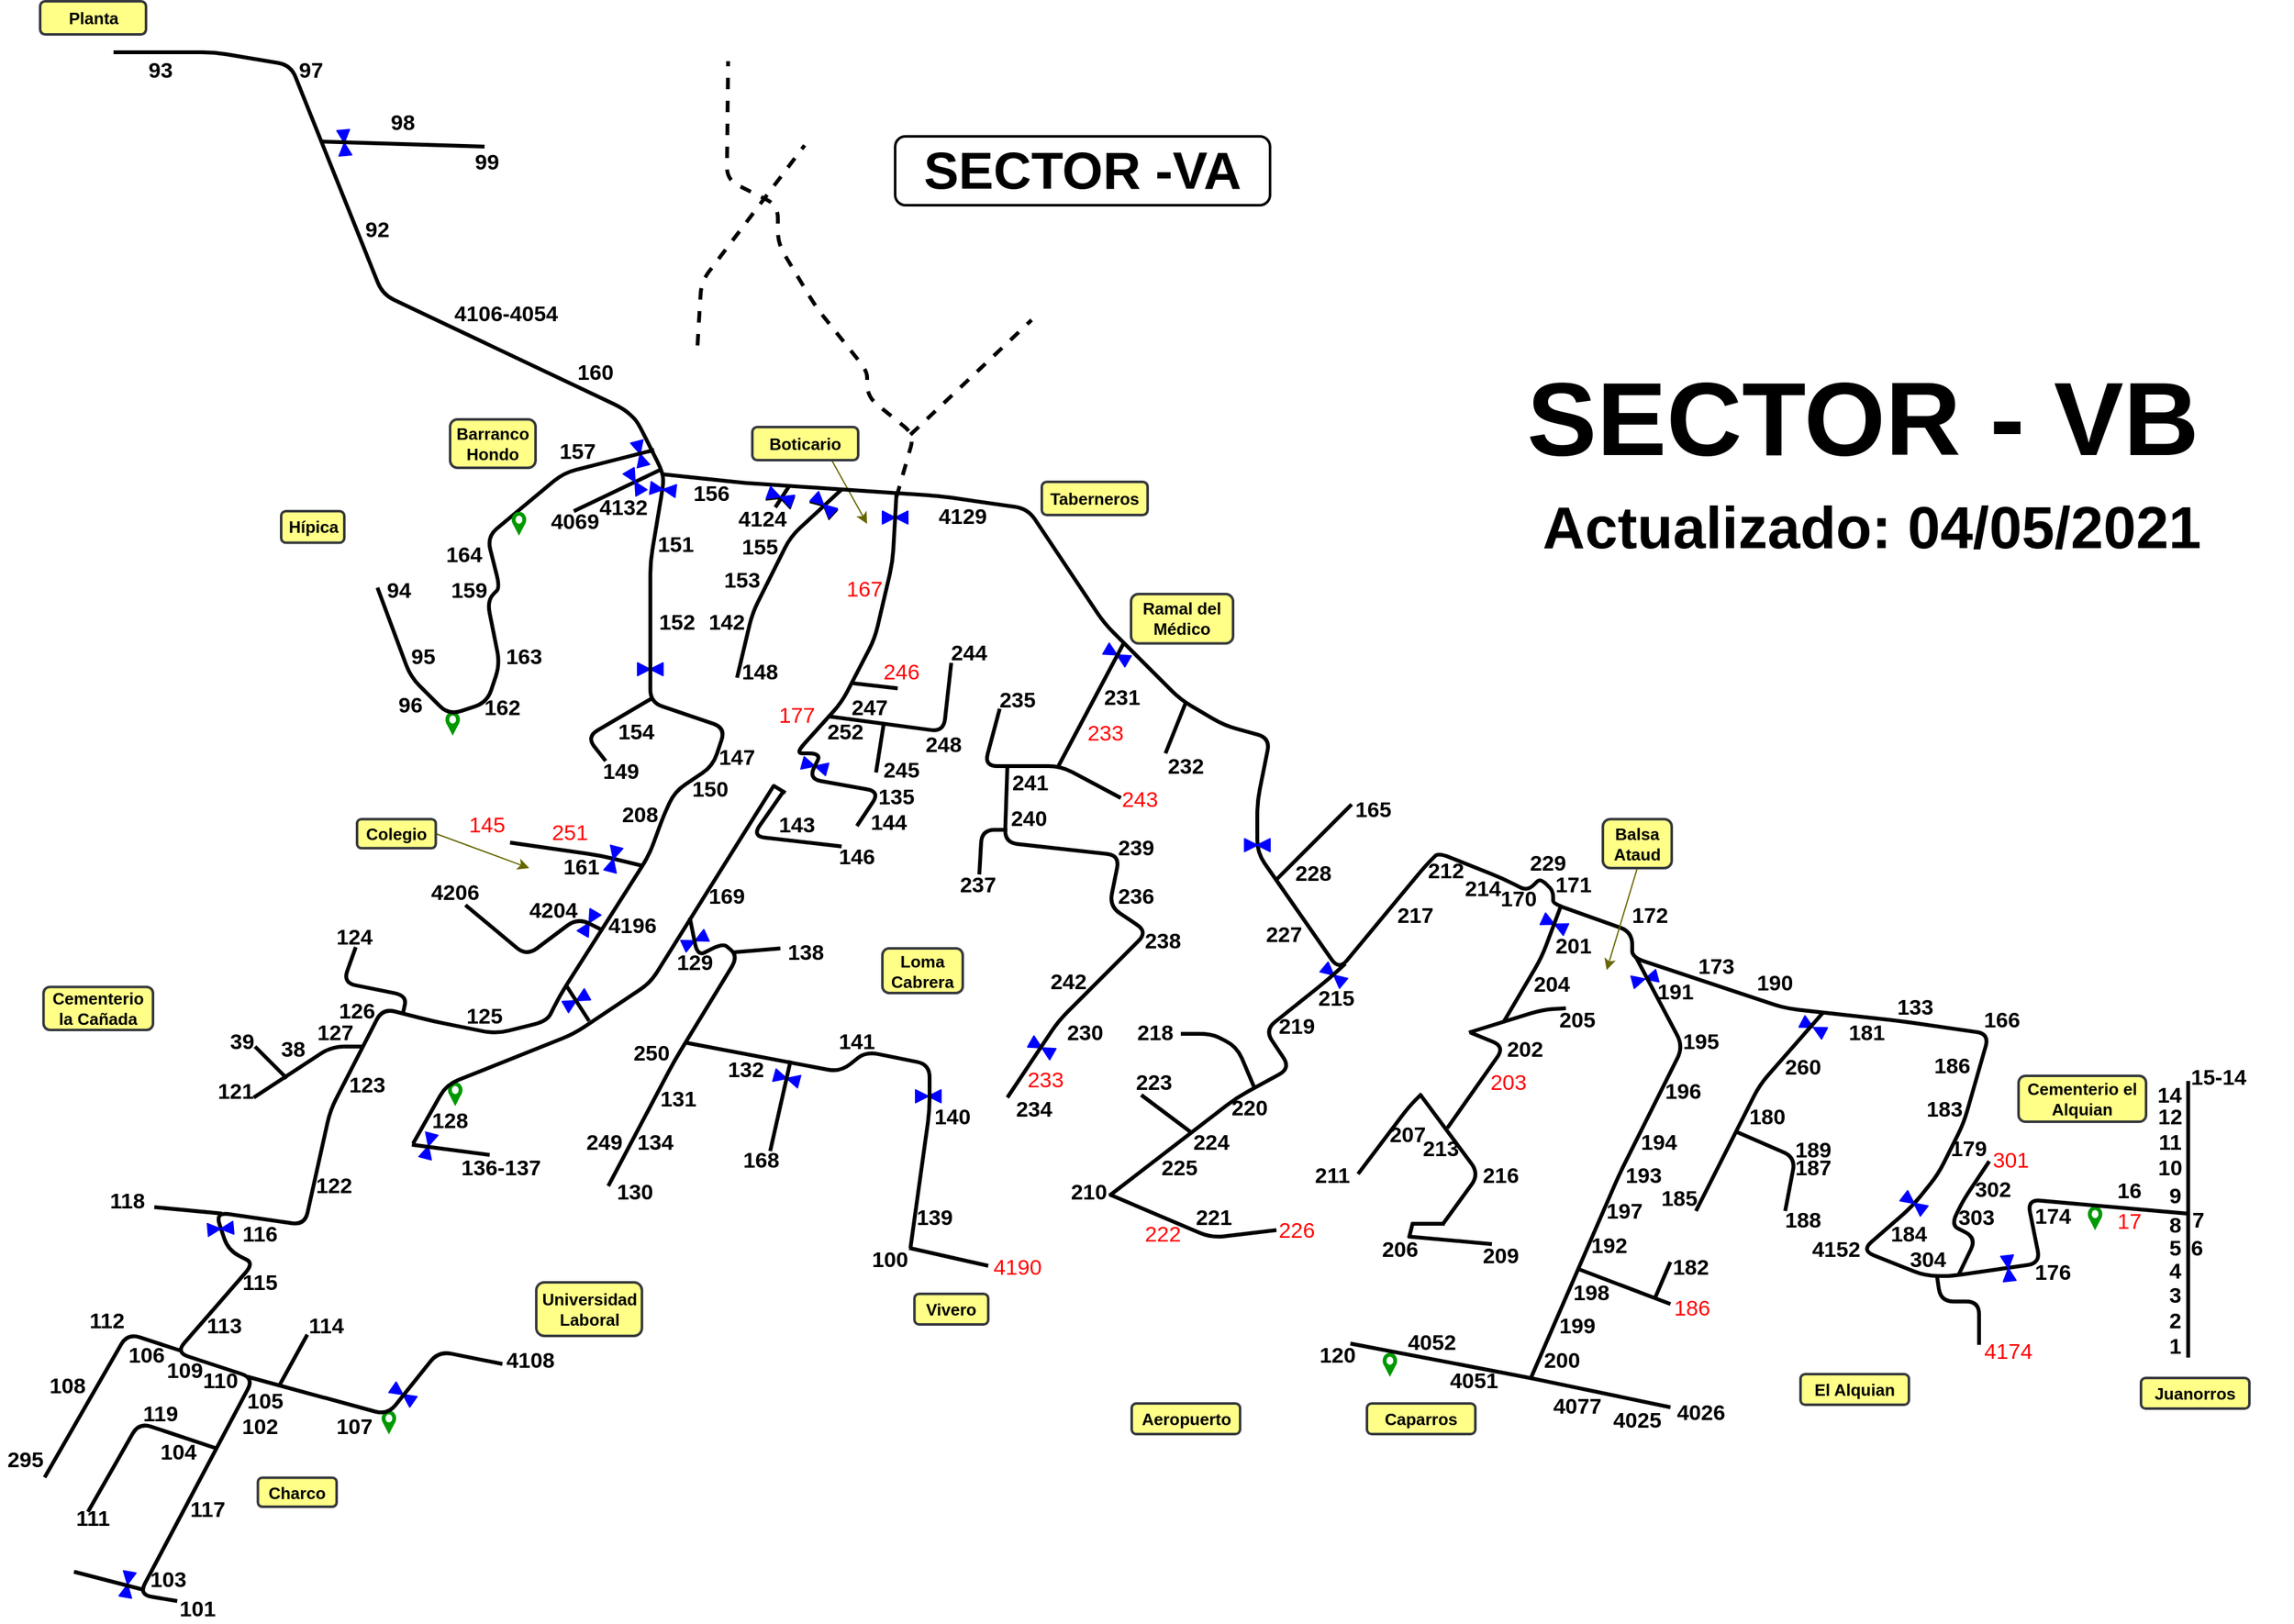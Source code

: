 <mxfile>
    <diagram id="nyOuXupL-N1avTP0qkD6" name="Page-1">
        <mxGraphModel dx="487" dy="353" grid="1" gridSize="10" guides="1" tooltips="1" connect="1" arrows="1" fold="1" page="1" pageScale="1" pageWidth="827" pageHeight="1169" math="0" shadow="0">
            <root>
                <mxCell id="0"/>
                <mxCell id="1" parent="0"/>
                <mxCell id="T-B9nDz0MbjNUT2mxpqN-2" value="" style="verticalLabelPosition=bottom;align=center;html=1;verticalAlign=top;pointerEvents=1;dashed=0;shape=mxgraph.pid2valves.valve;valveType=gate;defState=closed;strokeWidth=1;fillColor=none;fontSize=17;rotation=-95;strokeColor=#0000FF;" parent="1" vertex="1">
                    <mxGeometry x="260" y="146" width="20" height="10" as="geometry"/>
                </mxCell>
                <mxCell id="T-B9nDz0MbjNUT2mxpqN-3" value="" style="verticalLabelPosition=bottom;align=center;outlineConnect=0;dashed=0;html=1;verticalAlign=top;shape=mxgraph.pid.flow_sensors.rotameter;strokeWidth=3;fillColor=none;fontSize=17;rotation=-90;strokeColor=#009900;" parent="1" vertex="1">
                    <mxGeometry x="348" y="601.62" width="14" height="8.38" as="geometry"/>
                </mxCell>
                <mxCell id="T-B9nDz0MbjNUT2mxpqN-4" value="" style="verticalLabelPosition=bottom;align=center;html=1;verticalAlign=top;pointerEvents=1;dashed=0;shape=mxgraph.pid2valves.valve;valveType=gate;defState=closed;strokeWidth=1;fillColor=none;fontSize=17;rotation=0;strokeColor=#0000FF;" parent="1" vertex="1">
                    <mxGeometry x="500" y="559" width="20" height="10" as="geometry"/>
                </mxCell>
                <mxCell id="T-B9nDz0MbjNUT2mxpqN-5" value="" style="verticalLabelPosition=bottom;align=center;html=1;verticalAlign=top;pointerEvents=1;dashed=0;shape=mxgraph.pid2valves.valve;valveType=gate;defState=closed;strokeWidth=1;fillColor=none;fontSize=17;rotation=75;strokeColor=#0000FF;" parent="1" vertex="1">
                    <mxGeometry x="492" y="390" width="20" height="10" as="geometry"/>
                </mxCell>
                <mxCell id="T-B9nDz0MbjNUT2mxpqN-6" value="" style="verticalLabelPosition=bottom;align=center;html=1;verticalAlign=top;pointerEvents=1;dashed=0;shape=mxgraph.pid2valves.valve;valveType=gate;defState=closed;strokeWidth=1;fillColor=none;fontSize=17;rotation=0;strokeColor=#0000FF;" parent="1" vertex="1">
                    <mxGeometry x="692" y="440" width="20" height="10" as="geometry"/>
                </mxCell>
                <mxCell id="T-B9nDz0MbjNUT2mxpqN-7" value="" style="verticalLabelPosition=bottom;align=center;outlineConnect=0;dashed=0;html=1;verticalAlign=top;shape=mxgraph.pid.flow_sensors.rotameter;strokeWidth=3;fillColor=none;fontSize=17;rotation=-90;fontColor=#009900;strokeColor=#009900;" parent="1" vertex="1">
                    <mxGeometry x="1636" y="989.62" width="14" height="8.38" as="geometry"/>
                </mxCell>
                <mxCell id="T-B9nDz0MbjNUT2mxpqN-8" value="" style="verticalLabelPosition=bottom;align=center;outlineConnect=0;dashed=0;html=1;verticalAlign=top;shape=mxgraph.pid.flow_sensors.rotameter;strokeWidth=3;fillColor=none;fontSize=17;rotation=-90;strokeColor=#009900;" parent="1" vertex="1">
                    <mxGeometry x="350" y="892.24" width="14" height="8.38" as="geometry"/>
                </mxCell>
                <mxCell id="T-B9nDz0MbjNUT2mxpqN-9" value="" style="endArrow=none;html=1;strokeWidth=3;" parent="1" edge="1">
                    <mxGeometry width="50" height="50" relative="1" as="geometry">
                        <mxPoint x="89" y="80" as="sourcePoint"/>
                        <mxPoint x="139" y="1295" as="targetPoint"/>
                        <Array as="points">
                            <mxPoint x="168" y="80"/>
                            <mxPoint x="228" y="90"/>
                            <mxPoint x="288" y="240"/>
                            <mxPoint x="300" y="270"/>
                            <mxPoint x="490" y="360"/>
                            <mxPoint x="500" y="370"/>
                            <mxPoint x="520" y="410"/>
                            <mxPoint x="520" y="420"/>
                            <mxPoint x="510" y="480"/>
                            <mxPoint x="510" y="590"/>
                            <mxPoint x="569" y="610"/>
                            <mxPoint x="559" y="640"/>
                            <mxPoint x="529" y="660"/>
                            <mxPoint x="520" y="680"/>
                            <mxPoint x="509" y="710"/>
                            <mxPoint x="439" y="820"/>
                            <mxPoint x="429" y="840"/>
                            <mxPoint x="389" y="850"/>
                            <mxPoint x="339" y="840"/>
                            <mxPoint x="300" y="830"/>
                            <mxPoint x="259" y="910"/>
                            <mxPoint x="239" y="1000"/>
                            <mxPoint x="169" y="990"/>
                            <mxPoint x="179" y="1020"/>
                            <mxPoint x="199" y="1030"/>
                            <mxPoint x="138" y="1100"/>
                            <mxPoint x="199" y="1120"/>
                            <mxPoint x="109" y="1290"/>
                        </Array>
                    </mxGeometry>
                </mxCell>
                <mxCell id="T-B9nDz0MbjNUT2mxpqN-12" value="93" style="text;html=1;strokeColor=none;fillColor=none;align=center;verticalAlign=middle;whiteSpace=wrap;rounded=0;fontSize=17;fontStyle=1" parent="1" vertex="1">
                    <mxGeometry x="106" y="85" width="40" height="20" as="geometry"/>
                </mxCell>
                <mxCell id="T-B9nDz0MbjNUT2mxpqN-13" value="97" style="text;html=1;strokeColor=none;fillColor=none;align=center;verticalAlign=middle;whiteSpace=wrap;rounded=0;fontSize=17;fontStyle=1" parent="1" vertex="1">
                    <mxGeometry x="224" y="85" width="40" height="20" as="geometry"/>
                </mxCell>
                <mxCell id="T-B9nDz0MbjNUT2mxpqN-14" value="" style="endArrow=none;html=1;strokeWidth=3;fontSize=17;" parent="1" edge="1">
                    <mxGeometry width="50" height="50" relative="1" as="geometry">
                        <mxPoint x="251" y="150" as="sourcePoint"/>
                        <mxPoint x="380" y="154" as="targetPoint"/>
                    </mxGeometry>
                </mxCell>
                <mxCell id="T-B9nDz0MbjNUT2mxpqN-15" value="98" style="text;html=1;strokeColor=none;fillColor=none;align=center;verticalAlign=middle;whiteSpace=wrap;rounded=0;fontSize=17;fontStyle=1" parent="1" vertex="1">
                    <mxGeometry x="296" y="126" width="40" height="20" as="geometry"/>
                </mxCell>
                <mxCell id="T-B9nDz0MbjNUT2mxpqN-16" value="99" style="text;html=1;strokeColor=none;fillColor=none;align=center;verticalAlign=middle;whiteSpace=wrap;rounded=0;fontSize=17;fontStyle=1" parent="1" vertex="1">
                    <mxGeometry x="362" y="157" width="40" height="20" as="geometry"/>
                </mxCell>
                <mxCell id="T-B9nDz0MbjNUT2mxpqN-18" value="92" style="text;html=1;strokeColor=none;fillColor=none;align=center;verticalAlign=middle;whiteSpace=wrap;rounded=0;fontSize=17;fontStyle=1" parent="1" vertex="1">
                    <mxGeometry x="276" y="210" width="40" height="20" as="geometry"/>
                </mxCell>
                <mxCell id="T-B9nDz0MbjNUT2mxpqN-19" value="4106-4054" style="text;html=1;strokeColor=none;fillColor=none;align=center;verticalAlign=middle;whiteSpace=wrap;rounded=0;fontSize=17;fontStyle=1" parent="1" vertex="1">
                    <mxGeometry x="352" y="276" width="90" height="20" as="geometry"/>
                </mxCell>
                <mxCell id="T-B9nDz0MbjNUT2mxpqN-20" value="160" style="text;html=1;strokeColor=none;fillColor=none;align=center;verticalAlign=middle;whiteSpace=wrap;rounded=0;fontSize=17;fontStyle=1" parent="1" vertex="1">
                    <mxGeometry x="447" y="322" width="40" height="20" as="geometry"/>
                </mxCell>
                <mxCell id="T-B9nDz0MbjNUT2mxpqN-21" value="" style="endArrow=none;html=1;strokeWidth=3;fontSize=17;" parent="1" edge="1">
                    <mxGeometry width="50" height="50" relative="1" as="geometry">
                        <mxPoint x="450" y="440" as="sourcePoint"/>
                        <mxPoint x="519" y="407" as="targetPoint"/>
                    </mxGeometry>
                </mxCell>
                <mxCell id="T-B9nDz0MbjNUT2mxpqN-22" value="" style="verticalLabelPosition=bottom;align=center;html=1;verticalAlign=top;pointerEvents=1;dashed=0;shape=mxgraph.pid2valves.valve;valveType=gate;defState=closed;strokeWidth=1;fillColor=none;fontSize=17;rotation=60;strokeColor=#0000FF;" parent="1" vertex="1">
                    <mxGeometry x="488" y="412" width="20" height="10" as="geometry"/>
                </mxCell>
                <mxCell id="T-B9nDz0MbjNUT2mxpqN-25" value="4132" style="text;html=1;strokeColor=none;fillColor=none;align=center;verticalAlign=middle;whiteSpace=wrap;rounded=0;fontSize=17;fontStyle=1" parent="1" vertex="1">
                    <mxGeometry x="469" y="428" width="40" height="20" as="geometry"/>
                </mxCell>
                <mxCell id="T-B9nDz0MbjNUT2mxpqN-26" value="4069" style="text;html=1;strokeColor=none;fillColor=none;align=center;verticalAlign=middle;whiteSpace=wrap;rounded=0;fontSize=17;fontStyle=1" parent="1" vertex="1">
                    <mxGeometry x="431" y="439" width="40" height="20" as="geometry"/>
                </mxCell>
                <mxCell id="T-B9nDz0MbjNUT2mxpqN-27" value="" style="endArrow=none;html=1;strokeWidth=3;fontSize=17;" parent="1" edge="1">
                    <mxGeometry width="50" height="50" relative="1" as="geometry">
                        <mxPoint x="296" y="500" as="sourcePoint"/>
                        <mxPoint x="513" y="392" as="targetPoint"/>
                        <Array as="points">
                            <mxPoint x="322" y="570"/>
                            <mxPoint x="352" y="600"/>
                            <mxPoint x="382" y="590"/>
                            <mxPoint x="392" y="560"/>
                            <mxPoint x="382" y="510"/>
                            <mxPoint x="392" y="500"/>
                            <mxPoint x="382" y="460"/>
                            <mxPoint x="442" y="410"/>
                        </Array>
                    </mxGeometry>
                </mxCell>
                <mxCell id="T-B9nDz0MbjNUT2mxpqN-28" value="157" style="text;html=1;strokeColor=none;fillColor=none;align=center;verticalAlign=middle;whiteSpace=wrap;rounded=0;fontSize=17;fontStyle=1" parent="1" vertex="1">
                    <mxGeometry x="433" y="384" width="40" height="20" as="geometry"/>
                </mxCell>
                <mxCell id="T-B9nDz0MbjNUT2mxpqN-29" value="164" style="text;html=1;strokeColor=none;fillColor=none;align=center;verticalAlign=middle;whiteSpace=wrap;rounded=0;fontSize=17;fontStyle=1" parent="1" vertex="1">
                    <mxGeometry x="344" y="465" width="40" height="20" as="geometry"/>
                </mxCell>
                <mxCell id="T-B9nDz0MbjNUT2mxpqN-31" value="159" style="text;html=1;strokeColor=none;fillColor=none;align=center;verticalAlign=middle;whiteSpace=wrap;rounded=0;fontSize=17;fontStyle=1" parent="1" vertex="1">
                    <mxGeometry x="348" y="492.62" width="40" height="20" as="geometry"/>
                </mxCell>
                <mxCell id="T-B9nDz0MbjNUT2mxpqN-33" value="" style="verticalLabelPosition=bottom;align=center;outlineConnect=0;dashed=0;html=1;verticalAlign=top;shape=mxgraph.pid.flow_sensors.rotameter;strokeWidth=3;fillColor=none;fontSize=17;rotation=-90;fontColor=#009900;strokeColor=#009900;" parent="1" vertex="1">
                    <mxGeometry x="1083" y="1104.62" width="14" height="8.38" as="geometry"/>
                </mxCell>
                <mxCell id="T-B9nDz0MbjNUT2mxpqN-34" value="" style="verticalLabelPosition=bottom;align=center;outlineConnect=0;dashed=0;html=1;verticalAlign=top;shape=mxgraph.pid.flow_sensors.rotameter;strokeWidth=3;fillColor=none;fontSize=17;rotation=-90;strokeColor=#009900;" parent="1" vertex="1">
                    <mxGeometry x="400" y="444.81" width="14" height="8.38" as="geometry"/>
                </mxCell>
                <mxCell id="T-B9nDz0MbjNUT2mxpqN-35" value="163" style="text;html=1;strokeColor=none;fillColor=none;align=center;verticalAlign=middle;whiteSpace=wrap;rounded=0;fontSize=17;fontStyle=1" parent="1" vertex="1">
                    <mxGeometry x="391" y="545" width="40" height="20" as="geometry"/>
                </mxCell>
                <mxCell id="T-B9nDz0MbjNUT2mxpqN-36" value="162" style="text;html=1;strokeColor=none;fillColor=none;align=center;verticalAlign=middle;whiteSpace=wrap;rounded=0;fontSize=17;fontStyle=1" parent="1" vertex="1">
                    <mxGeometry x="374" y="585" width="40" height="20" as="geometry"/>
                </mxCell>
                <mxCell id="T-B9nDz0MbjNUT2mxpqN-37" value="96" style="text;html=1;strokeColor=none;fillColor=none;align=center;verticalAlign=middle;whiteSpace=wrap;rounded=0;fontSize=17;fontStyle=1" parent="1" vertex="1">
                    <mxGeometry x="307" y="582.62" width="30" height="20" as="geometry"/>
                </mxCell>
                <mxCell id="T-B9nDz0MbjNUT2mxpqN-39" value="95" style="text;html=1;strokeColor=none;fillColor=none;align=center;verticalAlign=middle;whiteSpace=wrap;rounded=0;fontSize=17;fontStyle=1" parent="1" vertex="1">
                    <mxGeometry x="312" y="545" width="40" height="20" as="geometry"/>
                </mxCell>
                <mxCell id="T-B9nDz0MbjNUT2mxpqN-41" value="94" style="text;html=1;strokeColor=none;fillColor=none;align=center;verticalAlign=middle;whiteSpace=wrap;rounded=0;fontSize=17;fontStyle=1" parent="1" vertex="1">
                    <mxGeometry x="293" y="492.62" width="40" height="20" as="geometry"/>
                </mxCell>
                <mxCell id="T-B9nDz0MbjNUT2mxpqN-52" value="" style="endArrow=classic;html=1;strokeWidth=1;fontSize=13;exitX=0.75;exitY=1;exitDx=0;exitDy=0;strokeColor=#666600;" parent="1" edge="1" source="12">
                    <mxGeometry width="50" height="50" relative="1" as="geometry">
                        <mxPoint x="650" y="400" as="sourcePoint"/>
                        <mxPoint x="680" y="450" as="targetPoint"/>
                    </mxGeometry>
                </mxCell>
                <mxCell id="T-B9nDz0MbjNUT2mxpqN-77" value="" style="endArrow=classic;html=1;strokeWidth=1;fontSize=13;strokeColor=#666600;exitX=1;exitY=0.5;exitDx=0;exitDy=0;" parent="1" edge="1" source="21">
                    <mxGeometry width="50" height="50" relative="1" as="geometry">
                        <mxPoint x="341" y="701" as="sourcePoint"/>
                        <mxPoint x="415" y="720" as="targetPoint"/>
                    </mxGeometry>
                </mxCell>
                <mxCell id="T-B9nDz0MbjNUT2mxpqN-79" value="SECTOR -VA" style="rounded=1;whiteSpace=wrap;html=1;strokeWidth=2;fillColor=none;fontSize=41;fontStyle=1" parent="1" vertex="1">
                    <mxGeometry x="702" y="146" width="294" height="54" as="geometry"/>
                </mxCell>
                <mxCell id="T-B9nDz0MbjNUT2mxpqN-83" value="" style="endArrow=none;html=1;strokeWidth=3;fontSize=43;" parent="1" edge="1">
                    <mxGeometry width="50" height="50" relative="1" as="geometry">
                        <mxPoint x="519" y="411" as="sourcePoint"/>
                        <mxPoint x="1715" y="991" as="targetPoint"/>
                        <Array as="points">
                            <mxPoint x="586" y="418"/>
                            <mxPoint x="736" y="428"/>
                            <mxPoint x="806" y="438"/>
                            <mxPoint x="866" y="528"/>
                            <mxPoint x="926" y="588"/>
                            <mxPoint x="960" y="608"/>
                            <mxPoint x="996" y="618"/>
                            <mxPoint x="986" y="668"/>
                            <mxPoint x="986" y="708"/>
                            <mxPoint x="1050" y="800"/>
                            <mxPoint x="1118" y="718"/>
                            <mxPoint x="1128" y="708"/>
                            <mxPoint x="1178" y="728"/>
                            <mxPoint x="1198" y="738"/>
                            <mxPoint x="1208" y="728"/>
                            <mxPoint x="1218" y="738"/>
                            <mxPoint x="1218" y="748"/>
                            <mxPoint x="1280" y="770"/>
                            <mxPoint x="1280" y="790"/>
                            <mxPoint x="1400" y="830"/>
                            <mxPoint x="1490" y="840"/>
                            <mxPoint x="1560" y="850"/>
                            <mxPoint x="1540" y="920"/>
                            <mxPoint x="1520" y="960"/>
                            <mxPoint x="1500" y="985"/>
                            <mxPoint x="1460" y="1020"/>
                            <mxPoint x="1510" y="1040"/>
                            <mxPoint x="1530" y="1040"/>
                            <mxPoint x="1600" y="1030"/>
                            <mxPoint x="1590" y="980"/>
                        </Array>
                    </mxGeometry>
                </mxCell>
                <mxCell id="T-B9nDz0MbjNUT2mxpqN-84" value="" style="endArrow=none;html=1;strokeWidth=3;fontSize=43;" parent="1" edge="1">
                    <mxGeometry width="50" height="50" relative="1" as="geometry">
                        <mxPoint x="578" y="570.667" as="sourcePoint"/>
                        <mxPoint x="660" y="423" as="targetPoint"/>
                        <Array as="points">
                            <mxPoint x="590" y="520"/>
                            <mxPoint x="620" y="460"/>
                        </Array>
                    </mxGeometry>
                </mxCell>
                <mxCell id="T-B9nDz0MbjNUT2mxpqN-86" value="" style="verticalLabelPosition=bottom;align=center;html=1;verticalAlign=top;pointerEvents=1;dashed=0;shape=mxgraph.pid2valves.valve;valveType=gate;defState=closed;strokeWidth=1;fillColor=none;fontSize=17;rotation=15;strokeColor=#0000FF;" parent="1" vertex="1">
                    <mxGeometry x="629" y="635" width="20" height="10" as="geometry"/>
                </mxCell>
                <mxCell id="T-B9nDz0MbjNUT2mxpqN-87" value="" style="verticalLabelPosition=bottom;align=center;html=1;verticalAlign=top;pointerEvents=1;dashed=0;shape=mxgraph.pid2valves.valve;valveType=gate;defState=closed;strokeWidth=1;fillColor=none;fontSize=17;rotation=30;strokeColor=#0000FF;" parent="1" vertex="1">
                    <mxGeometry x="866" y="547.81" width="20" height="10" as="geometry"/>
                </mxCell>
                <mxCell id="T-B9nDz0MbjNUT2mxpqN-88" value="" style="verticalLabelPosition=bottom;align=center;html=1;verticalAlign=top;pointerEvents=1;dashed=0;shape=mxgraph.pid2valves.valve;valveType=gate;defState=closed;strokeWidth=1;fillColor=none;fontSize=17;rotation=42;" parent="1" vertex="1">
                    <mxGeometry x="636" y="431.19" width="20" height="10" as="geometry"/>
                </mxCell>
                <mxCell id="T-B9nDz0MbjNUT2mxpqN-90" value="" style="endArrow=none;html=1;strokeWidth=3;fontSize=43;" parent="1" edge="1">
                    <mxGeometry width="50" height="50" relative="1" as="geometry">
                        <mxPoint x="672" y="687" as="sourcePoint"/>
                        <mxPoint x="703" y="427" as="targetPoint"/>
                        <Array as="points">
                            <mxPoint x="690" y="660"/>
                            <mxPoint x="634" y="650"/>
                            <mxPoint x="644" y="630"/>
                            <mxPoint x="624" y="630"/>
                            <mxPoint x="660" y="590"/>
                            <mxPoint x="686" y="540"/>
                            <mxPoint x="700" y="480"/>
                        </Array>
                    </mxGeometry>
                </mxCell>
                <mxCell id="T-B9nDz0MbjNUT2mxpqN-91" value="&lt;font style=&quot;font-size: 17px&quot;&gt;156&lt;/font&gt;" style="text;html=1;strokeColor=none;fillColor=none;align=center;verticalAlign=middle;whiteSpace=wrap;rounded=0;fontSize=13;fontStyle=1" parent="1" vertex="1">
                    <mxGeometry x="538" y="417" width="40" height="20" as="geometry"/>
                </mxCell>
                <mxCell id="T-B9nDz0MbjNUT2mxpqN-93" value="&lt;font style=&quot;font-size: 17px&quot;&gt;4124&lt;/font&gt;" style="text;html=1;strokeColor=none;fillColor=none;align=center;verticalAlign=middle;whiteSpace=wrap;rounded=0;fontSize=13;fontStyle=1" parent="1" vertex="1">
                    <mxGeometry x="578" y="437" width="40" height="20" as="geometry"/>
                </mxCell>
                <mxCell id="T-B9nDz0MbjNUT2mxpqN-95" value="155" style="text;html=1;strokeColor=none;fillColor=none;align=center;verticalAlign=middle;whiteSpace=wrap;rounded=0;fontSize=17;fontStyle=1" parent="1" vertex="1">
                    <mxGeometry x="576" y="459" width="40" height="20" as="geometry"/>
                </mxCell>
                <mxCell id="T-B9nDz0MbjNUT2mxpqN-96" value="153" style="text;html=1;strokeColor=none;fillColor=none;align=center;verticalAlign=middle;whiteSpace=wrap;rounded=0;fontSize=17;fontStyle=1" parent="1" vertex="1">
                    <mxGeometry x="562" y="485" width="40" height="20" as="geometry"/>
                </mxCell>
                <mxCell id="T-B9nDz0MbjNUT2mxpqN-97" value="&lt;span style=&quot;&quot;&gt;&lt;span&gt;167&lt;/span&gt;&lt;/span&gt;" style="text;html=1;strokeColor=none;fillColor=none;align=center;verticalAlign=middle;whiteSpace=wrap;rounded=0;fontSize=17;fontStyle=0;fontColor=#FF0000;" parent="1" vertex="1">
                    <mxGeometry x="658" y="492" width="40" height="20" as="geometry"/>
                </mxCell>
                <mxCell id="T-B9nDz0MbjNUT2mxpqN-99" value="142" style="text;html=1;strokeColor=none;fillColor=none;align=center;verticalAlign=middle;whiteSpace=wrap;rounded=0;fontSize=17;fontStyle=1" parent="1" vertex="1">
                    <mxGeometry x="550" y="518" width="40" height="20" as="geometry"/>
                </mxCell>
                <mxCell id="T-B9nDz0MbjNUT2mxpqN-100" value="148" style="text;html=1;strokeColor=none;fillColor=none;align=center;verticalAlign=middle;whiteSpace=wrap;rounded=0;fontSize=17;fontStyle=1" parent="1" vertex="1">
                    <mxGeometry x="576" y="557" width="40" height="20" as="geometry"/>
                </mxCell>
                <mxCell id="T-B9nDz0MbjNUT2mxpqN-102" value="&lt;span style=&quot;&quot;&gt;&lt;span&gt;177&lt;/span&gt;&lt;/span&gt;" style="text;html=1;strokeColor=none;fillColor=none;align=center;verticalAlign=middle;whiteSpace=wrap;rounded=0;fontSize=17;fontStyle=0;fontColor=#FF0000;" parent="1" vertex="1">
                    <mxGeometry x="605" y="591" width="40" height="20" as="geometry"/>
                </mxCell>
                <mxCell id="T-B9nDz0MbjNUT2mxpqN-103" value="147" style="text;html=1;strokeColor=none;fillColor=none;align=center;verticalAlign=middle;whiteSpace=wrap;rounded=0;fontSize=17;fontStyle=1" parent="1" vertex="1">
                    <mxGeometry x="558" y="624" width="40" height="20" as="geometry"/>
                </mxCell>
                <mxCell id="T-B9nDz0MbjNUT2mxpqN-105" value="150" style="text;html=1;strokeColor=none;fillColor=none;align=center;verticalAlign=middle;whiteSpace=wrap;rounded=0;fontSize=17;fontStyle=1" parent="1" vertex="1">
                    <mxGeometry x="537" y="649" width="40" height="20" as="geometry"/>
                </mxCell>
                <mxCell id="T-B9nDz0MbjNUT2mxpqN-106" value="" style="endArrow=none;html=1;strokeWidth=3;fontSize=17;" parent="1" edge="1">
                    <mxGeometry width="50" height="50" relative="1" as="geometry">
                        <mxPoint x="475" y="636" as="sourcePoint"/>
                        <mxPoint x="511" y="587" as="targetPoint"/>
                        <Array as="points">
                            <mxPoint x="460" y="617"/>
                        </Array>
                    </mxGeometry>
                </mxCell>
                <mxCell id="T-B9nDz0MbjNUT2mxpqN-107" value="154" style="text;html=1;strokeColor=none;fillColor=none;align=center;verticalAlign=middle;whiteSpace=wrap;rounded=0;fontSize=17;fontStyle=1" parent="1" vertex="1">
                    <mxGeometry x="479" y="603.62" width="40" height="20" as="geometry"/>
                </mxCell>
                <mxCell id="T-B9nDz0MbjNUT2mxpqN-108" value="149" style="text;html=1;strokeColor=none;fillColor=none;align=center;verticalAlign=middle;whiteSpace=wrap;rounded=0;fontSize=17;fontStyle=1" parent="1" vertex="1">
                    <mxGeometry x="467" y="635" width="40" height="20" as="geometry"/>
                </mxCell>
                <mxCell id="T-B9nDz0MbjNUT2mxpqN-109" value="" style="endArrow=none;dashed=1;html=1;strokeWidth=3;fontSize=17;" parent="1" edge="1">
                    <mxGeometry width="50" height="50" relative="1" as="geometry">
                        <mxPoint x="703" y="429" as="sourcePoint"/>
                        <mxPoint x="571" y="87" as="targetPoint"/>
                        <Array as="points">
                            <mxPoint x="717" y="380"/>
                            <mxPoint x="680" y="350"/>
                            <mxPoint x="680" y="330"/>
                            <mxPoint x="640" y="280"/>
                            <mxPoint x="610" y="230"/>
                            <mxPoint x="610" y="200"/>
                            <mxPoint x="570" y="180"/>
                        </Array>
                    </mxGeometry>
                </mxCell>
                <mxCell id="T-B9nDz0MbjNUT2mxpqN-110" value="" style="endArrow=none;dashed=1;html=1;strokeWidth=3;fontSize=17;" parent="1" edge="1">
                    <mxGeometry width="50" height="50" relative="1" as="geometry">
                        <mxPoint x="547" y="310" as="sourcePoint"/>
                        <mxPoint x="631" y="153" as="targetPoint"/>
                        <Array as="points">
                            <mxPoint x="550" y="260"/>
                        </Array>
                    </mxGeometry>
                </mxCell>
                <mxCell id="T-B9nDz0MbjNUT2mxpqN-111" value="" style="endArrow=none;dashed=1;html=1;strokeWidth=3;fontSize=17;" parent="1" edge="1">
                    <mxGeometry width="50" height="50" relative="1" as="geometry">
                        <mxPoint x="714" y="380" as="sourcePoint"/>
                        <mxPoint x="809" y="290" as="targetPoint"/>
                    </mxGeometry>
                </mxCell>
                <mxCell id="T-B9nDz0MbjNUT2mxpqN-112" value="4129" style="text;html=1;strokeColor=none;fillColor=none;align=center;verticalAlign=middle;whiteSpace=wrap;rounded=0;fontSize=17;fontStyle=1" parent="1" vertex="1">
                    <mxGeometry x="735" y="435" width="40" height="20" as="geometry"/>
                </mxCell>
                <mxCell id="T-B9nDz0MbjNUT2mxpqN-113" value="" style="endArrow=none;html=1;strokeWidth=3;fontSize=17;" parent="1" edge="1">
                    <mxGeometry width="50" height="50" relative="1" as="geometry">
                        <mxPoint x="669" y="575" as="sourcePoint"/>
                        <mxPoint x="704" y="579" as="targetPoint"/>
                    </mxGeometry>
                </mxCell>
                <mxCell id="T-B9nDz0MbjNUT2mxpqN-114" value="" style="endArrow=none;html=1;strokeWidth=3;fontSize=17;" parent="1" edge="1">
                    <mxGeometry width="50" height="50" relative="1" as="geometry">
                        <mxPoint x="650" y="601" as="sourcePoint"/>
                        <mxPoint x="746" y="559" as="targetPoint"/>
                        <Array as="points">
                            <mxPoint x="740" y="613"/>
                        </Array>
                    </mxGeometry>
                </mxCell>
                <mxCell id="T-B9nDz0MbjNUT2mxpqN-115" value="" style="endArrow=none;html=1;strokeWidth=3;fontSize=17;" parent="1" edge="1">
                    <mxGeometry width="50" height="50" relative="1" as="geometry">
                        <mxPoint x="687" y="645" as="sourcePoint"/>
                        <mxPoint x="693" y="607" as="targetPoint"/>
                    </mxGeometry>
                </mxCell>
                <mxCell id="T-B9nDz0MbjNUT2mxpqN-116" value="&lt;span style=&quot;&quot;&gt;&lt;span&gt;246&lt;/span&gt;&lt;/span&gt;" style="text;html=1;strokeColor=none;fillColor=none;align=center;verticalAlign=middle;whiteSpace=wrap;rounded=0;fontSize=17;fontStyle=0;fontColor=#FF0000;" parent="1" vertex="1">
                    <mxGeometry x="687" y="557" width="40" height="20" as="geometry"/>
                </mxCell>
                <mxCell id="T-B9nDz0MbjNUT2mxpqN-117" value="244" style="text;html=1;strokeColor=none;fillColor=none;align=center;verticalAlign=middle;whiteSpace=wrap;rounded=0;fontSize=17;fontStyle=1" parent="1" vertex="1">
                    <mxGeometry x="740" y="541.62" width="40" height="20" as="geometry"/>
                </mxCell>
                <mxCell id="T-B9nDz0MbjNUT2mxpqN-118" value="247" style="text;html=1;strokeColor=none;fillColor=none;align=center;verticalAlign=middle;whiteSpace=wrap;rounded=0;fontSize=17;fontStyle=1" parent="1" vertex="1">
                    <mxGeometry x="662" y="585" width="40" height="20" as="geometry"/>
                </mxCell>
                <mxCell id="T-B9nDz0MbjNUT2mxpqN-119" value="252" style="text;html=1;strokeColor=none;fillColor=none;align=center;verticalAlign=middle;whiteSpace=wrap;rounded=0;fontSize=17;fontStyle=1" parent="1" vertex="1">
                    <mxGeometry x="643" y="604" width="40" height="20" as="geometry"/>
                </mxCell>
                <mxCell id="T-B9nDz0MbjNUT2mxpqN-120" value="248" style="text;html=1;strokeColor=none;fillColor=none;align=center;verticalAlign=middle;whiteSpace=wrap;rounded=0;fontSize=17;fontStyle=1" parent="1" vertex="1">
                    <mxGeometry x="720" y="614.19" width="40" height="20" as="geometry"/>
                </mxCell>
                <mxCell id="T-B9nDz0MbjNUT2mxpqN-121" value="245" style="text;html=1;strokeColor=none;fillColor=none;align=center;verticalAlign=middle;whiteSpace=wrap;rounded=0;fontSize=17;fontStyle=1" parent="1" vertex="1">
                    <mxGeometry x="687" y="634.19" width="40" height="20" as="geometry"/>
                </mxCell>
                <mxCell id="T-B9nDz0MbjNUT2mxpqN-123" value="135" style="text;html=1;strokeColor=none;fillColor=none;align=center;verticalAlign=middle;whiteSpace=wrap;rounded=0;fontSize=17;fontStyle=1" parent="1" vertex="1">
                    <mxGeometry x="683" y="655" width="40" height="20" as="geometry"/>
                </mxCell>
                <mxCell id="T-B9nDz0MbjNUT2mxpqN-124" value="144" style="text;html=1;strokeColor=none;fillColor=none;align=center;verticalAlign=middle;whiteSpace=wrap;rounded=0;fontSize=17;fontStyle=1" parent="1" vertex="1">
                    <mxGeometry x="677" y="675" width="40" height="20" as="geometry"/>
                </mxCell>
                <mxCell id="T-B9nDz0MbjNUT2mxpqN-125" value="" style="verticalLabelPosition=bottom;align=center;html=1;verticalAlign=top;pointerEvents=1;dashed=0;shape=mxgraph.pid2valves.valve;valveType=gate;defState=closed;strokeWidth=1;fillColor=none;fontSize=17;rotation=0;strokeColor=#0000FF;" parent="1" vertex="1">
                    <mxGeometry x="976" y="697" width="20" height="10" as="geometry"/>
                </mxCell>
                <mxCell id="T-B9nDz0MbjNUT2mxpqN-126" value="" style="verticalLabelPosition=bottom;align=center;html=1;verticalAlign=top;pointerEvents=1;dashed=0;shape=mxgraph.pid2valves.valve;valveType=gate;defState=closed;strokeWidth=1;fillColor=none;fontSize=17;rotation=25;strokeColor=#0000FF;" parent="1" vertex="1">
                    <mxGeometry x="1209" y="759" width="20" height="10" as="geometry"/>
                </mxCell>
                <mxCell id="T-B9nDz0MbjNUT2mxpqN-127" value="" style="verticalLabelPosition=bottom;align=center;html=1;verticalAlign=top;pointerEvents=1;dashed=0;shape=mxgraph.pid2valves.valve;valveType=gate;defState=closed;strokeWidth=1;fillColor=none;fontSize=17;rotation=37;strokeColor=#0000FF;" parent="1" vertex="1">
                    <mxGeometry x="1491" y="978" width="20" height="10" as="geometry"/>
                </mxCell>
                <mxCell id="T-B9nDz0MbjNUT2mxpqN-128" value="" style="verticalLabelPosition=bottom;align=center;html=1;verticalAlign=top;pointerEvents=1;dashed=0;shape=mxgraph.pid2valves.valve;valveType=gate;defState=closed;strokeWidth=1;fillColor=none;fontSize=17;rotation=28;strokeColor=#0000FF;" parent="1" vertex="1">
                    <mxGeometry x="1412" y="840" width="20" height="10" as="geometry"/>
                </mxCell>
                <mxCell id="T-B9nDz0MbjNUT2mxpqN-129" value="" style="verticalLabelPosition=bottom;align=center;html=1;verticalAlign=top;pointerEvents=1;dashed=0;shape=mxgraph.pid2valves.valve;valveType=gate;defState=closed;strokeWidth=1;fillColor=none;fontSize=17;rotation=30;strokeColor=#0000FF;" parent="1" vertex="1">
                    <mxGeometry x="807" y="856" width="20" height="10" as="geometry"/>
                </mxCell>
                <mxCell id="T-B9nDz0MbjNUT2mxpqN-130" value="" style="endArrow=none;html=1;strokeWidth=3;fontSize=17;" parent="1" edge="1">
                    <mxGeometry width="50" height="50" relative="1" as="geometry">
                        <mxPoint x="830" y="640" as="sourcePoint"/>
                        <mxPoint x="881" y="544" as="targetPoint"/>
                    </mxGeometry>
                </mxCell>
                <mxCell id="T-B9nDz0MbjNUT2mxpqN-131" value="" style="endArrow=none;html=1;strokeWidth=3;fontSize=17;" parent="1" edge="1">
                    <mxGeometry width="50" height="50" relative="1" as="geometry">
                        <mxPoint x="879" y="665" as="sourcePoint"/>
                        <mxPoint x="784" y="595" as="targetPoint"/>
                        <Array as="points">
                            <mxPoint x="832" y="640"/>
                            <mxPoint x="772" y="640"/>
                        </Array>
                    </mxGeometry>
                </mxCell>
                <mxCell id="T-B9nDz0MbjNUT2mxpqN-132" value="" style="endArrow=none;html=1;strokeWidth=3;fontSize=17;" parent="1" edge="1">
                    <mxGeometry width="50" height="50" relative="1" as="geometry">
                        <mxPoint x="914" y="630" as="sourcePoint"/>
                        <mxPoint x="930" y="590" as="targetPoint"/>
                    </mxGeometry>
                </mxCell>
                <mxCell id="T-B9nDz0MbjNUT2mxpqN-133" value="232" style="text;html=1;strokeColor=none;fillColor=none;align=center;verticalAlign=middle;whiteSpace=wrap;rounded=0;fontSize=17;fontStyle=1" parent="1" vertex="1">
                    <mxGeometry x="910" y="631.19" width="40" height="20" as="geometry"/>
                </mxCell>
                <mxCell id="T-B9nDz0MbjNUT2mxpqN-134" value="231" style="text;html=1;strokeColor=none;fillColor=none;align=center;verticalAlign=middle;whiteSpace=wrap;rounded=0;fontSize=17;fontStyle=1" parent="1" vertex="1">
                    <mxGeometry x="860" y="577" width="40" height="20" as="geometry"/>
                </mxCell>
                <mxCell id="T-B9nDz0MbjNUT2mxpqN-136" value="&lt;span style=&quot;font-weight: normal&quot;&gt;&lt;span&gt;233&lt;/span&gt;&lt;/span&gt;" style="text;html=1;strokeColor=none;fillColor=none;align=center;verticalAlign=middle;whiteSpace=wrap;rounded=0;fontSize=17;fontStyle=1;fontColor=#FF0000;" parent="1" vertex="1">
                    <mxGeometry x="847" y="605" width="40" height="20" as="geometry"/>
                </mxCell>
                <mxCell id="T-B9nDz0MbjNUT2mxpqN-137" value="235" style="text;html=1;strokeColor=none;fillColor=none;align=center;verticalAlign=middle;whiteSpace=wrap;rounded=0;fontSize=17;fontStyle=1" parent="1" vertex="1">
                    <mxGeometry x="778" y="579" width="40" height="20" as="geometry"/>
                </mxCell>
                <mxCell id="T-B9nDz0MbjNUT2mxpqN-138" value="243" style="text;html=1;strokeColor=none;fillColor=none;align=center;verticalAlign=middle;whiteSpace=wrap;rounded=0;fontSize=17;fontStyle=0;fontColor=#FF0000;" parent="1" vertex="1">
                    <mxGeometry x="874" y="657.38" width="40" height="20" as="geometry"/>
                </mxCell>
                <mxCell id="T-B9nDz0MbjNUT2mxpqN-141" value="" style="endArrow=none;html=1;strokeWidth=3;fontSize=17;" parent="1" edge="1">
                    <mxGeometry width="50" height="50" relative="1" as="geometry">
                        <mxPoint x="790" y="900" as="sourcePoint"/>
                        <mxPoint x="790" y="640" as="targetPoint"/>
                        <Array as="points">
                            <mxPoint x="830" y="840"/>
                            <mxPoint x="900" y="770"/>
                            <mxPoint x="870" y="750"/>
                            <mxPoint x="878" y="710"/>
                            <mxPoint x="788" y="700"/>
                        </Array>
                    </mxGeometry>
                </mxCell>
                <mxCell id="T-B9nDz0MbjNUT2mxpqN-143" value="" style="endArrow=none;html=1;strokeWidth=3;fontSize=17;" parent="1" edge="1">
                    <mxGeometry width="50" height="50" relative="1" as="geometry">
                        <mxPoint x="768" y="725" as="sourcePoint"/>
                        <mxPoint x="790" y="690" as="targetPoint"/>
                        <Array as="points">
                            <mxPoint x="770" y="690"/>
                        </Array>
                    </mxGeometry>
                </mxCell>
                <mxCell id="T-B9nDz0MbjNUT2mxpqN-144" value="241" style="text;html=1;strokeColor=none;fillColor=none;align=center;verticalAlign=middle;whiteSpace=wrap;rounded=0;fontSize=17;fontStyle=1" parent="1" vertex="1">
                    <mxGeometry x="788" y="644" width="40" height="20" as="geometry"/>
                </mxCell>
                <mxCell id="T-B9nDz0MbjNUT2mxpqN-145" value="240" style="text;html=1;strokeColor=none;fillColor=none;align=center;verticalAlign=middle;whiteSpace=wrap;rounded=0;fontSize=17;fontStyle=1" parent="1" vertex="1">
                    <mxGeometry x="787" y="672" width="40" height="20" as="geometry"/>
                </mxCell>
                <mxCell id="T-B9nDz0MbjNUT2mxpqN-146" value="237" style="text;html=1;strokeColor=none;fillColor=none;align=center;verticalAlign=middle;whiteSpace=wrap;rounded=0;fontSize=17;fontStyle=1" parent="1" vertex="1">
                    <mxGeometry x="747" y="724.19" width="40" height="20" as="geometry"/>
                </mxCell>
                <mxCell id="T-B9nDz0MbjNUT2mxpqN-148" value="239" style="text;html=1;strokeColor=none;fillColor=none;align=center;verticalAlign=middle;whiteSpace=wrap;rounded=0;fontSize=17;fontStyle=1" parent="1" vertex="1">
                    <mxGeometry x="871" y="695" width="40" height="20" as="geometry"/>
                </mxCell>
                <mxCell id="T-B9nDz0MbjNUT2mxpqN-149" value="236" style="text;html=1;strokeColor=none;fillColor=none;align=center;verticalAlign=middle;whiteSpace=wrap;rounded=0;fontSize=17;fontStyle=1" parent="1" vertex="1">
                    <mxGeometry x="871" y="733" width="40" height="20" as="geometry"/>
                </mxCell>
                <mxCell id="T-B9nDz0MbjNUT2mxpqN-150" value="238" style="text;html=1;strokeColor=none;fillColor=none;align=center;verticalAlign=middle;whiteSpace=wrap;rounded=0;fontSize=17;fontStyle=1" parent="1" vertex="1">
                    <mxGeometry x="892" y="768" width="40" height="20" as="geometry"/>
                </mxCell>
                <mxCell id="T-B9nDz0MbjNUT2mxpqN-151" value="&lt;b&gt;242&lt;/b&gt;" style="text;html=1;strokeColor=none;fillColor=none;align=center;verticalAlign=middle;whiteSpace=wrap;rounded=0;fontSize=17;" parent="1" vertex="1">
                    <mxGeometry x="818" y="800" width="40" height="20" as="geometry"/>
                </mxCell>
                <mxCell id="T-B9nDz0MbjNUT2mxpqN-152" value="230" style="text;html=1;strokeColor=none;fillColor=none;align=center;verticalAlign=middle;whiteSpace=wrap;rounded=0;fontSize=17;fontStyle=1" parent="1" vertex="1">
                    <mxGeometry x="831" y="840" width="40" height="20" as="geometry"/>
                </mxCell>
                <mxCell id="T-B9nDz0MbjNUT2mxpqN-153" value="&lt;span style=&quot;&quot;&gt;&lt;span&gt;233&lt;/span&gt;&lt;/span&gt;" style="text;html=1;strokeColor=none;fillColor=none;align=center;verticalAlign=middle;whiteSpace=wrap;rounded=0;fontSize=17;fontStyle=0;fontColor=#FF0000;" parent="1" vertex="1">
                    <mxGeometry x="800" y="877" width="40" height="20" as="geometry"/>
                </mxCell>
                <mxCell id="T-B9nDz0MbjNUT2mxpqN-154" value="234" style="text;html=1;strokeColor=none;fillColor=none;align=center;verticalAlign=middle;whiteSpace=wrap;rounded=0;fontSize=17;fontStyle=1" parent="1" vertex="1">
                    <mxGeometry x="791" y="900" width="40" height="20" as="geometry"/>
                </mxCell>
                <mxCell id="T-B9nDz0MbjNUT2mxpqN-156" value="" style="endArrow=none;html=1;strokeWidth=3;fontSize=17;" parent="1" edge="1">
                    <mxGeometry width="50" height="50" relative="1" as="geometry">
                        <mxPoint x="1000" y="730" as="sourcePoint"/>
                        <mxPoint x="1060" y="670" as="targetPoint"/>
                    </mxGeometry>
                </mxCell>
                <mxCell id="T-B9nDz0MbjNUT2mxpqN-157" value="228" style="text;html=1;strokeColor=none;fillColor=none;align=center;verticalAlign=middle;whiteSpace=wrap;rounded=0;fontSize=17;fontStyle=1" parent="1" vertex="1">
                    <mxGeometry x="1010" y="715" width="40" height="20" as="geometry"/>
                </mxCell>
                <mxCell id="T-B9nDz0MbjNUT2mxpqN-158" value="165" style="text;html=1;strokeColor=none;fillColor=none;align=center;verticalAlign=middle;whiteSpace=wrap;rounded=0;fontSize=17;fontStyle=1" parent="1" vertex="1">
                    <mxGeometry x="1057" y="665" width="40" height="20" as="geometry"/>
                </mxCell>
                <mxCell id="T-B9nDz0MbjNUT2mxpqN-159" value="227" style="text;html=1;strokeColor=none;fillColor=none;align=center;verticalAlign=middle;whiteSpace=wrap;rounded=0;fontSize=17;fontStyle=1" parent="1" vertex="1">
                    <mxGeometry x="987" y="763" width="40" height="20" as="geometry"/>
                </mxCell>
                <mxCell id="T-B9nDz0MbjNUT2mxpqN-160" value="217" style="text;html=1;strokeColor=none;fillColor=none;align=center;verticalAlign=middle;whiteSpace=wrap;rounded=0;fontSize=17;fontStyle=1" parent="1" vertex="1">
                    <mxGeometry x="1090" y="748" width="40" height="20" as="geometry"/>
                </mxCell>
                <mxCell id="T-B9nDz0MbjNUT2mxpqN-161" value="212" style="text;html=1;strokeColor=none;fillColor=none;align=center;verticalAlign=middle;whiteSpace=wrap;rounded=0;fontSize=17;fontStyle=1" parent="1" vertex="1">
                    <mxGeometry x="1114" y="713" width="40" height="20" as="geometry"/>
                </mxCell>
                <mxCell id="T-B9nDz0MbjNUT2mxpqN-162" value="170" style="text;html=1;strokeColor=none;fillColor=none;align=center;verticalAlign=middle;whiteSpace=wrap;rounded=0;fontSize=17;fontStyle=1" parent="1" vertex="1">
                    <mxGeometry x="1171" y="735" width="40" height="20" as="geometry"/>
                </mxCell>
                <mxCell id="T-B9nDz0MbjNUT2mxpqN-163" value="214" style="text;html=1;strokeColor=none;fillColor=none;align=center;verticalAlign=middle;whiteSpace=wrap;rounded=0;fontSize=17;fontStyle=1" parent="1" vertex="1">
                    <mxGeometry x="1143" y="727" width="40" height="20" as="geometry"/>
                </mxCell>
                <mxCell id="T-B9nDz0MbjNUT2mxpqN-164" value="229" style="text;html=1;strokeColor=none;fillColor=none;align=center;verticalAlign=middle;whiteSpace=wrap;rounded=0;fontSize=17;fontStyle=1" parent="1" vertex="1">
                    <mxGeometry x="1194" y="707" width="40" height="20" as="geometry"/>
                </mxCell>
                <mxCell id="T-B9nDz0MbjNUT2mxpqN-165" value="171" style="text;html=1;strokeColor=none;fillColor=none;align=center;verticalAlign=middle;whiteSpace=wrap;rounded=0;fontSize=17;fontStyle=1" parent="1" vertex="1">
                    <mxGeometry x="1214" y="724" width="40" height="20" as="geometry"/>
                </mxCell>
                <mxCell id="T-B9nDz0MbjNUT2mxpqN-168" value="" style="endArrow=classic;html=1;strokeWidth=1;fontSize=17;exitX=0.5;exitY=1;exitDx=0;exitDy=0;strokeColor=#666600;" parent="1" edge="1" source="31">
                    <mxGeometry width="50" height="50" relative="1" as="geometry">
                        <mxPoint x="1276" y="712" as="sourcePoint"/>
                        <mxPoint x="1260" y="800" as="targetPoint"/>
                    </mxGeometry>
                </mxCell>
                <mxCell id="T-B9nDz0MbjNUT2mxpqN-169" value="172" style="text;html=1;strokeColor=none;fillColor=none;align=center;verticalAlign=middle;whiteSpace=wrap;rounded=0;fontSize=17;fontStyle=1" parent="1" vertex="1">
                    <mxGeometry x="1274" y="748" width="40" height="20" as="geometry"/>
                </mxCell>
                <mxCell id="T-B9nDz0MbjNUT2mxpqN-170" value="173" style="text;html=1;strokeColor=none;fillColor=none;align=center;verticalAlign=middle;whiteSpace=wrap;rounded=0;fontSize=17;fontStyle=1" parent="1" vertex="1">
                    <mxGeometry x="1326" y="788" width="40" height="20" as="geometry"/>
                </mxCell>
                <mxCell id="T-B9nDz0MbjNUT2mxpqN-171" value="190" style="text;html=1;strokeColor=none;fillColor=none;align=center;verticalAlign=middle;whiteSpace=wrap;rounded=0;fontSize=17;fontStyle=1" parent="1" vertex="1">
                    <mxGeometry x="1372" y="801" width="40" height="20" as="geometry"/>
                </mxCell>
                <mxCell id="T-B9nDz0MbjNUT2mxpqN-172" value="133" style="text;html=1;strokeColor=none;fillColor=none;align=center;verticalAlign=middle;whiteSpace=wrap;rounded=0;fontSize=17;fontStyle=1" parent="1" vertex="1">
                    <mxGeometry x="1482" y="820" width="40" height="20" as="geometry"/>
                </mxCell>
                <mxCell id="T-B9nDz0MbjNUT2mxpqN-173" value="166" style="text;html=1;strokeColor=none;fillColor=none;align=center;verticalAlign=middle;whiteSpace=wrap;rounded=0;fontSize=17;fontStyle=1" parent="1" vertex="1">
                    <mxGeometry x="1550" y="830" width="40" height="20" as="geometry"/>
                </mxCell>
                <mxCell id="T-B9nDz0MbjNUT2mxpqN-174" value="186" style="text;html=1;strokeColor=none;fillColor=none;align=center;verticalAlign=middle;whiteSpace=wrap;rounded=0;fontSize=17;fontStyle=1" parent="1" vertex="1">
                    <mxGeometry x="1511" y="866" width="40" height="20" as="geometry"/>
                </mxCell>
                <mxCell id="T-B9nDz0MbjNUT2mxpqN-175" value="" style="endArrow=none;html=1;strokeWidth=3;fontSize=17;" parent="1" edge="1">
                    <mxGeometry width="50" height="50" relative="1" as="geometry">
                        <mxPoint x="1330" y="989" as="sourcePoint"/>
                        <mxPoint x="1430" y="833" as="targetPoint"/>
                        <Array as="points">
                            <mxPoint x="1380" y="890"/>
                        </Array>
                    </mxGeometry>
                </mxCell>
                <mxCell id="T-B9nDz0MbjNUT2mxpqN-176" value="260" style="text;html=1;strokeColor=none;fillColor=none;align=center;verticalAlign=middle;whiteSpace=wrap;rounded=0;fontSize=17;fontStyle=1" parent="1" vertex="1">
                    <mxGeometry x="1394" y="867" width="40" height="20" as="geometry"/>
                </mxCell>
                <mxCell id="T-B9nDz0MbjNUT2mxpqN-177" value="181" style="text;html=1;strokeColor=none;fillColor=none;align=center;verticalAlign=middle;whiteSpace=wrap;rounded=0;fontSize=17;fontStyle=1" parent="1" vertex="1">
                    <mxGeometry x="1444" y="840" width="40" height="20" as="geometry"/>
                </mxCell>
                <mxCell id="T-B9nDz0MbjNUT2mxpqN-178" value="" style="endArrow=none;html=1;strokeWidth=3;fontSize=17;" parent="1" edge="1">
                    <mxGeometry width="50" height="50" relative="1" as="geometry">
                        <mxPoint x="1362" y="927" as="sourcePoint"/>
                        <mxPoint x="1400" y="989" as="targetPoint"/>
                        <Array as="points">
                            <mxPoint x="1408" y="947"/>
                        </Array>
                    </mxGeometry>
                </mxCell>
                <mxCell id="T-B9nDz0MbjNUT2mxpqN-179" value="180" style="text;html=1;strokeColor=none;fillColor=none;align=center;verticalAlign=middle;whiteSpace=wrap;rounded=0;fontSize=17;fontStyle=1" parent="1" vertex="1">
                    <mxGeometry x="1366" y="906" width="40" height="20" as="geometry"/>
                </mxCell>
                <mxCell id="T-B9nDz0MbjNUT2mxpqN-180" value="189" style="text;html=1;strokeColor=none;fillColor=none;align=center;verticalAlign=middle;whiteSpace=wrap;rounded=0;fontSize=17;fontStyle=1" parent="1" vertex="1">
                    <mxGeometry x="1402" y="932" width="40" height="20" as="geometry"/>
                </mxCell>
                <mxCell id="T-B9nDz0MbjNUT2mxpqN-181" value="187" style="text;html=1;strokeColor=none;fillColor=none;align=center;verticalAlign=middle;whiteSpace=wrap;rounded=0;fontSize=17;fontStyle=1" parent="1" vertex="1">
                    <mxGeometry x="1402" y="946" width="40" height="20" as="geometry"/>
                </mxCell>
                <mxCell id="T-B9nDz0MbjNUT2mxpqN-183" value="188" style="text;html=1;strokeColor=none;fillColor=none;align=center;verticalAlign=middle;whiteSpace=wrap;rounded=0;fontSize=17;fontStyle=1" parent="1" vertex="1">
                    <mxGeometry x="1394" y="987" width="40" height="20" as="geometry"/>
                </mxCell>
                <mxCell id="T-B9nDz0MbjNUT2mxpqN-184" value="185" style="text;html=1;strokeColor=none;fillColor=none;align=center;verticalAlign=middle;whiteSpace=wrap;rounded=0;fontSize=17;fontStyle=1" parent="1" vertex="1">
                    <mxGeometry x="1297" y="969.62" width="40" height="20" as="geometry"/>
                </mxCell>
                <mxCell id="T-B9nDz0MbjNUT2mxpqN-185" value="183" style="text;html=1;strokeColor=none;fillColor=none;align=center;verticalAlign=middle;whiteSpace=wrap;rounded=0;fontSize=17;fontStyle=1" parent="1" vertex="1">
                    <mxGeometry x="1505" y="900" width="40" height="20" as="geometry"/>
                </mxCell>
                <mxCell id="T-B9nDz0MbjNUT2mxpqN-186" value="179" style="text;html=1;strokeColor=none;fillColor=none;align=center;verticalAlign=middle;whiteSpace=wrap;rounded=0;fontSize=17;fontStyle=1" parent="1" vertex="1">
                    <mxGeometry x="1524" y="931" width="40" height="20" as="geometry"/>
                </mxCell>
                <mxCell id="T-B9nDz0MbjNUT2mxpqN-188" value="4152" style="text;html=1;strokeColor=none;fillColor=none;align=center;verticalAlign=middle;whiteSpace=wrap;rounded=0;fontSize=17;fontStyle=1" parent="1" vertex="1">
                    <mxGeometry x="1420" y="1010" width="40" height="20" as="geometry"/>
                </mxCell>
                <mxCell id="T-B9nDz0MbjNUT2mxpqN-189" value="184" style="text;html=1;strokeColor=none;fillColor=none;align=center;verticalAlign=middle;whiteSpace=wrap;rounded=0;fontSize=17;fontStyle=1" parent="1" vertex="1">
                    <mxGeometry x="1477" y="998" width="40" height="20" as="geometry"/>
                </mxCell>
                <mxCell id="T-B9nDz0MbjNUT2mxpqN-190" value="304" style="text;html=1;strokeColor=none;fillColor=none;align=center;verticalAlign=middle;whiteSpace=wrap;rounded=0;fontSize=17;fontStyle=1" parent="1" vertex="1">
                    <mxGeometry x="1492" y="1018" width="40" height="20" as="geometry"/>
                </mxCell>
                <mxCell id="T-B9nDz0MbjNUT2mxpqN-192" value="" style="endArrow=none;html=1;strokeWidth=3;fontSize=17;" parent="1" edge="1">
                    <mxGeometry width="50" height="50" relative="1" as="geometry">
                        <mxPoint x="1536" y="1039" as="sourcePoint"/>
                        <mxPoint x="1560" y="950" as="targetPoint"/>
                        <Array as="points">
                            <mxPoint x="1550" y="1010"/>
                            <mxPoint x="1530" y="1000"/>
                            <mxPoint x="1540" y="980"/>
                        </Array>
                    </mxGeometry>
                </mxCell>
                <mxCell id="T-B9nDz0MbjNUT2mxpqN-193" value="&lt;span style=&quot;font-weight: normal&quot;&gt;&lt;span&gt;301&lt;/span&gt;&lt;/span&gt;" style="text;html=1;strokeColor=none;fillColor=none;align=center;verticalAlign=middle;whiteSpace=wrap;rounded=0;fontSize=17;fontStyle=1;fontColor=#FF0000;" parent="1" vertex="1">
                    <mxGeometry x="1557" y="940" width="40" height="20" as="geometry"/>
                </mxCell>
                <mxCell id="T-B9nDz0MbjNUT2mxpqN-194" value="302" style="text;html=1;strokeColor=none;fillColor=none;align=center;verticalAlign=middle;whiteSpace=wrap;rounded=0;fontSize=17;fontStyle=1" parent="1" vertex="1">
                    <mxGeometry x="1543" y="963" width="40" height="20" as="geometry"/>
                </mxCell>
                <mxCell id="T-B9nDz0MbjNUT2mxpqN-196" value="303" style="text;html=1;strokeColor=none;fillColor=none;align=center;verticalAlign=middle;whiteSpace=wrap;rounded=0;fontSize=17;fontStyle=1" parent="1" vertex="1">
                    <mxGeometry x="1530" y="985" width="40" height="20" as="geometry"/>
                </mxCell>
                <mxCell id="T-B9nDz0MbjNUT2mxpqN-198" value="" style="verticalLabelPosition=bottom;align=center;html=1;verticalAlign=top;pointerEvents=1;dashed=0;shape=mxgraph.pid2valves.valve;valveType=gate;defState=closed;strokeWidth=1;fillColor=none;fontSize=17;rotation=84;strokeColor=#0000FF;" parent="1" vertex="1">
                    <mxGeometry x="1565" y="1029" width="20" height="10" as="geometry"/>
                </mxCell>
                <mxCell id="T-B9nDz0MbjNUT2mxpqN-199" value="" style="verticalLabelPosition=bottom;align=center;html=1;verticalAlign=top;pointerEvents=1;dashed=0;shape=mxgraph.pid2valves.valve;valveType=gate;defState=closed;strokeWidth=1;fillColor=none;fontSize=17;rotation=-15;strokeColor=#0000FF;" parent="1" vertex="1">
                    <mxGeometry x="1280" y="802" width="20" height="10" as="geometry"/>
                </mxCell>
                <mxCell id="T-B9nDz0MbjNUT2mxpqN-202" value="" style="endArrow=none;html=1;strokeWidth=3;fontSize=17;" parent="1" edge="1">
                    <mxGeometry width="50" height="50" relative="1" as="geometry">
                        <mxPoint x="1716" y="1104" as="sourcePoint"/>
                        <mxPoint x="1716" y="887" as="targetPoint"/>
                    </mxGeometry>
                </mxCell>
                <mxCell id="T-B9nDz0MbjNUT2mxpqN-203" value="" style="endArrow=none;html=1;strokeWidth=3;fontSize=17;" parent="1" edge="1">
                    <mxGeometry width="50" height="50" relative="1" as="geometry">
                        <mxPoint x="1552" y="1094" as="sourcePoint"/>
                        <mxPoint x="1519" y="1040" as="targetPoint"/>
                        <Array as="points">
                            <mxPoint x="1552" y="1060"/>
                            <mxPoint x="1522" y="1060"/>
                        </Array>
                    </mxGeometry>
                </mxCell>
                <mxCell id="T-B9nDz0MbjNUT2mxpqN-204" value="&lt;span style=&quot;font-weight: normal&quot;&gt;&lt;span&gt;4174&lt;/span&gt;&lt;/span&gt;" style="text;html=1;strokeColor=none;fillColor=none;align=center;verticalAlign=middle;whiteSpace=wrap;rounded=0;fontSize=17;fontStyle=1;fontColor=#FF0000;" parent="1" vertex="1">
                    <mxGeometry x="1555" y="1090" width="40" height="20" as="geometry"/>
                </mxCell>
                <mxCell id="T-B9nDz0MbjNUT2mxpqN-205" value="176" style="text;html=1;strokeColor=none;fillColor=none;align=center;verticalAlign=middle;whiteSpace=wrap;rounded=0;fontSize=17;fontStyle=1" parent="1" vertex="1">
                    <mxGeometry x="1590" y="1028" width="40" height="20" as="geometry"/>
                </mxCell>
                <mxCell id="T-B9nDz0MbjNUT2mxpqN-206" value="174" style="text;html=1;strokeColor=none;fillColor=none;align=center;verticalAlign=middle;whiteSpace=wrap;rounded=0;fontSize=17;fontStyle=1" parent="1" vertex="1">
                    <mxGeometry x="1590" y="983.81" width="40" height="20" as="geometry"/>
                </mxCell>
                <mxCell id="T-B9nDz0MbjNUT2mxpqN-207" value="16" style="text;html=1;strokeColor=none;fillColor=none;align=center;verticalAlign=middle;whiteSpace=wrap;rounded=0;fontSize=17;fontStyle=1" parent="1" vertex="1">
                    <mxGeometry x="1650" y="963.81" width="40" height="20" as="geometry"/>
                </mxCell>
                <mxCell id="T-B9nDz0MbjNUT2mxpqN-208" value="&lt;span style=&quot;font-weight: normal&quot;&gt;&lt;span&gt;17&lt;/span&gt;&lt;/span&gt;" style="text;html=1;strokeColor=none;fillColor=none;align=center;verticalAlign=middle;whiteSpace=wrap;rounded=0;fontSize=17;fontStyle=1;fontColor=#FF0000;" parent="1" vertex="1">
                    <mxGeometry x="1650" y="987.62" width="40" height="20" as="geometry"/>
                </mxCell>
                <mxCell id="T-B9nDz0MbjNUT2mxpqN-209" value="15-14" style="text;html=1;strokeColor=none;fillColor=none;align=center;verticalAlign=middle;whiteSpace=wrap;rounded=0;fontSize=17;fontStyle=1" parent="1" vertex="1">
                    <mxGeometry x="1710" y="875" width="60" height="20" as="geometry"/>
                </mxCell>
                <mxCell id="T-B9nDz0MbjNUT2mxpqN-210" value="14" style="text;html=1;strokeColor=none;fillColor=none;align=center;verticalAlign=middle;whiteSpace=wrap;rounded=0;fontSize=17;fontStyle=1" parent="1" vertex="1">
                    <mxGeometry x="1679" y="889" width="45" height="20" as="geometry"/>
                </mxCell>
                <mxCell id="T-B9nDz0MbjNUT2mxpqN-211" value="12" style="text;html=1;strokeColor=none;fillColor=none;align=center;verticalAlign=middle;whiteSpace=wrap;rounded=0;fontSize=17;fontStyle=1" parent="1" vertex="1">
                    <mxGeometry x="1681.5" y="906" width="40" height="20" as="geometry"/>
                </mxCell>
                <mxCell id="T-B9nDz0MbjNUT2mxpqN-212" value="11" style="text;html=1;strokeColor=none;fillColor=none;align=center;verticalAlign=middle;whiteSpace=wrap;rounded=0;fontSize=17;fontStyle=1" parent="1" vertex="1">
                    <mxGeometry x="1681.5" y="926" width="40" height="20" as="geometry"/>
                </mxCell>
                <mxCell id="T-B9nDz0MbjNUT2mxpqN-213" value="10" style="text;html=1;strokeColor=none;fillColor=none;align=center;verticalAlign=middle;whiteSpace=wrap;rounded=0;fontSize=17;fontStyle=1" parent="1" vertex="1">
                    <mxGeometry x="1681.5" y="946" width="40" height="20" as="geometry"/>
                </mxCell>
                <mxCell id="T-B9nDz0MbjNUT2mxpqN-214" value="9" style="text;html=1;strokeColor=none;fillColor=none;align=center;verticalAlign=middle;whiteSpace=wrap;rounded=0;fontSize=17;fontStyle=1" parent="1" vertex="1">
                    <mxGeometry x="1686" y="968" width="40" height="20" as="geometry"/>
                </mxCell>
                <mxCell id="T-B9nDz0MbjNUT2mxpqN-215" value="8" style="text;html=1;strokeColor=none;fillColor=none;align=center;verticalAlign=middle;whiteSpace=wrap;rounded=0;fontSize=17;fontStyle=1" parent="1" vertex="1">
                    <mxGeometry x="1686" y="991" width="40" height="20" as="geometry"/>
                </mxCell>
                <mxCell id="T-B9nDz0MbjNUT2mxpqN-216" value="5" style="text;html=1;strokeColor=none;fillColor=none;align=center;verticalAlign=middle;whiteSpace=wrap;rounded=0;fontSize=17;fontStyle=1" parent="1" vertex="1">
                    <mxGeometry x="1686" y="1009" width="40" height="20" as="geometry"/>
                </mxCell>
                <mxCell id="T-B9nDz0MbjNUT2mxpqN-217" value="4" style="text;html=1;strokeColor=none;fillColor=none;align=center;verticalAlign=middle;whiteSpace=wrap;rounded=0;fontSize=17;fontStyle=1" parent="1" vertex="1">
                    <mxGeometry x="1686" y="1027" width="40" height="20" as="geometry"/>
                </mxCell>
                <mxCell id="T-B9nDz0MbjNUT2mxpqN-218" value="7" style="text;html=1;strokeColor=none;fillColor=none;align=center;verticalAlign=middle;whiteSpace=wrap;rounded=0;fontSize=17;fontStyle=1" parent="1" vertex="1">
                    <mxGeometry x="1704" y="987" width="40" height="20" as="geometry"/>
                </mxCell>
                <mxCell id="T-B9nDz0MbjNUT2mxpqN-219" value="6" style="text;html=1;strokeColor=none;fillColor=none;align=center;verticalAlign=middle;whiteSpace=wrap;rounded=0;fontSize=17;fontStyle=1" parent="1" vertex="1">
                    <mxGeometry x="1703" y="1008.62" width="40" height="20" as="geometry"/>
                </mxCell>
                <mxCell id="T-B9nDz0MbjNUT2mxpqN-220" value="3" style="text;html=1;strokeColor=none;fillColor=none;align=center;verticalAlign=middle;whiteSpace=wrap;rounded=0;fontSize=17;fontStyle=1" parent="1" vertex="1">
                    <mxGeometry x="1686" y="1046" width="40" height="20" as="geometry"/>
                </mxCell>
                <mxCell id="T-B9nDz0MbjNUT2mxpqN-222" value="2" style="text;html=1;strokeColor=none;fillColor=none;align=center;verticalAlign=middle;whiteSpace=wrap;rounded=0;fontSize=17;fontStyle=1" parent="1" vertex="1">
                    <mxGeometry x="1686" y="1066" width="40" height="20" as="geometry"/>
                </mxCell>
                <mxCell id="T-B9nDz0MbjNUT2mxpqN-223" value="1" style="text;html=1;strokeColor=none;fillColor=none;align=center;verticalAlign=middle;whiteSpace=wrap;rounded=0;fontSize=17;fontStyle=1" parent="1" vertex="1">
                    <mxGeometry x="1686" y="1086" width="40" height="20" as="geometry"/>
                </mxCell>
                <mxCell id="T-B9nDz0MbjNUT2mxpqN-225" value="" style="endArrow=none;html=1;strokeWidth=3;fontSize=17;" parent="1" edge="1">
                    <mxGeometry width="50" height="50" relative="1" as="geometry">
                        <mxPoint x="1201" y="1119" as="sourcePoint"/>
                        <mxPoint x="1283" y="790" as="targetPoint"/>
                        <Array as="points">
                            <mxPoint x="1270" y="960"/>
                            <mxPoint x="1320" y="860"/>
                        </Array>
                    </mxGeometry>
                </mxCell>
                <mxCell id="T-B9nDz0MbjNUT2mxpqN-226" value="" style="endArrow=none;html=1;strokeWidth=3;fontSize=17;" parent="1" edge="1">
                    <mxGeometry width="50" height="50" relative="1" as="geometry">
                        <mxPoint x="1239" y="1035" as="sourcePoint"/>
                        <mxPoint x="1310" y="1062" as="targetPoint"/>
                    </mxGeometry>
                </mxCell>
                <mxCell id="T-B9nDz0MbjNUT2mxpqN-227" value="" style="endArrow=none;html=1;strokeWidth=3;fontSize=17;" parent="1" edge="1">
                    <mxGeometry width="50" height="50" relative="1" as="geometry">
                        <mxPoint x="1298" y="1057" as="sourcePoint"/>
                        <mxPoint x="1310" y="1029" as="targetPoint"/>
                    </mxGeometry>
                </mxCell>
                <mxCell id="T-B9nDz0MbjNUT2mxpqN-229" value="191" style="text;html=1;strokeColor=none;fillColor=none;align=center;verticalAlign=middle;whiteSpace=wrap;rounded=0;fontSize=17;fontStyle=1" parent="1" vertex="1">
                    <mxGeometry x="1294" y="808" width="40" height="20" as="geometry"/>
                </mxCell>
                <mxCell id="T-B9nDz0MbjNUT2mxpqN-231" value="195" style="text;html=1;strokeColor=none;fillColor=none;align=center;verticalAlign=middle;whiteSpace=wrap;rounded=0;fontSize=17;fontStyle=1" parent="1" vertex="1">
                    <mxGeometry x="1314" y="847" width="40" height="20" as="geometry"/>
                </mxCell>
                <mxCell id="T-B9nDz0MbjNUT2mxpqN-232" value="196" style="text;html=1;strokeColor=none;fillColor=none;align=center;verticalAlign=middle;whiteSpace=wrap;rounded=0;fontSize=17;fontStyle=1" parent="1" vertex="1">
                    <mxGeometry x="1300" y="886" width="40" height="20" as="geometry"/>
                </mxCell>
                <mxCell id="T-B9nDz0MbjNUT2mxpqN-233" value="194" style="text;html=1;strokeColor=none;fillColor=none;align=center;verticalAlign=middle;whiteSpace=wrap;rounded=0;fontSize=17;fontStyle=1" parent="1" vertex="1">
                    <mxGeometry x="1281" y="926" width="40" height="20" as="geometry"/>
                </mxCell>
                <mxCell id="T-B9nDz0MbjNUT2mxpqN-234" value="193" style="text;html=1;strokeColor=none;fillColor=none;align=center;verticalAlign=middle;whiteSpace=wrap;rounded=0;fontSize=17;fontStyle=1" parent="1" vertex="1">
                    <mxGeometry x="1269" y="952" width="40" height="20" as="geometry"/>
                </mxCell>
                <mxCell id="T-B9nDz0MbjNUT2mxpqN-235" value="197" style="text;html=1;strokeColor=none;fillColor=none;align=center;verticalAlign=middle;whiteSpace=wrap;rounded=0;fontSize=17;fontStyle=1" parent="1" vertex="1">
                    <mxGeometry x="1254" y="980" width="40" height="20" as="geometry"/>
                </mxCell>
                <mxCell id="T-B9nDz0MbjNUT2mxpqN-237" value="192" style="text;html=1;strokeColor=none;fillColor=none;align=center;verticalAlign=middle;whiteSpace=wrap;rounded=0;fontSize=17;fontStyle=1" parent="1" vertex="1">
                    <mxGeometry x="1242" y="1007" width="40" height="20" as="geometry"/>
                </mxCell>
                <mxCell id="T-B9nDz0MbjNUT2mxpqN-238" value="182" style="text;html=1;strokeColor=none;fillColor=none;align=center;verticalAlign=middle;whiteSpace=wrap;rounded=0;fontSize=17;fontStyle=1" parent="1" vertex="1">
                    <mxGeometry x="1306" y="1024" width="40" height="20" as="geometry"/>
                </mxCell>
                <mxCell id="T-B9nDz0MbjNUT2mxpqN-240" value="186" style="text;html=1;strokeColor=none;fillColor=none;align=center;verticalAlign=middle;whiteSpace=wrap;rounded=0;fontSize=17;fontStyle=0;fontColor=#FF0000;" parent="1" vertex="1">
                    <mxGeometry x="1307" y="1056" width="40" height="20" as="geometry"/>
                </mxCell>
                <mxCell id="T-B9nDz0MbjNUT2mxpqN-241" value="198" style="text;html=1;strokeColor=none;fillColor=none;align=center;verticalAlign=middle;whiteSpace=wrap;rounded=0;fontSize=17;fontStyle=1" parent="1" vertex="1">
                    <mxGeometry x="1228" y="1044" width="40" height="20" as="geometry"/>
                </mxCell>
                <mxCell id="T-B9nDz0MbjNUT2mxpqN-242" value="199" style="text;html=1;strokeColor=none;fillColor=none;align=center;verticalAlign=middle;whiteSpace=wrap;rounded=0;fontSize=17;fontStyle=1" parent="1" vertex="1">
                    <mxGeometry x="1217" y="1070" width="40" height="20" as="geometry"/>
                </mxCell>
                <mxCell id="T-B9nDz0MbjNUT2mxpqN-244" value="200" style="text;html=1;strokeColor=none;fillColor=none;align=center;verticalAlign=middle;whiteSpace=wrap;rounded=0;fontSize=17;fontStyle=1" parent="1" vertex="1">
                    <mxGeometry x="1205" y="1097" width="40" height="20" as="geometry"/>
                </mxCell>
                <mxCell id="T-B9nDz0MbjNUT2mxpqN-245" value="" style="endArrow=none;html=1;strokeWidth=3;fontSize=17;" parent="1" edge="1">
                    <mxGeometry width="50" height="50" relative="1" as="geometry">
                        <mxPoint x="1059" y="1093" as="sourcePoint"/>
                        <mxPoint x="1310" y="1143" as="targetPoint"/>
                        <Array as="points">
                            <mxPoint x="1200" y="1120"/>
                        </Array>
                    </mxGeometry>
                </mxCell>
                <mxCell id="T-B9nDz0MbjNUT2mxpqN-246" value="120" style="text;html=1;strokeColor=none;fillColor=none;align=center;verticalAlign=middle;whiteSpace=wrap;rounded=0;fontSize=17;fontStyle=1" parent="1" vertex="1">
                    <mxGeometry x="1029" y="1093" width="40" height="20" as="geometry"/>
                </mxCell>
                <mxCell id="T-B9nDz0MbjNUT2mxpqN-247" value="4052" style="text;html=1;strokeColor=none;fillColor=none;align=center;verticalAlign=middle;whiteSpace=wrap;rounded=0;fontSize=17;fontStyle=1" parent="1" vertex="1">
                    <mxGeometry x="1103" y="1083" width="40" height="20" as="geometry"/>
                </mxCell>
                <mxCell id="T-B9nDz0MbjNUT2mxpqN-248" value="4051" style="text;html=1;strokeColor=none;fillColor=none;align=center;verticalAlign=middle;whiteSpace=wrap;rounded=0;fontSize=17;fontStyle=1" parent="1" vertex="1">
                    <mxGeometry x="1136" y="1113" width="40" height="20" as="geometry"/>
                </mxCell>
                <mxCell id="T-B9nDz0MbjNUT2mxpqN-249" value="4077" style="text;html=1;strokeColor=none;fillColor=none;align=center;verticalAlign=middle;whiteSpace=wrap;rounded=0;fontSize=17;fontStyle=1" parent="1" vertex="1">
                    <mxGeometry x="1217" y="1133" width="40" height="20" as="geometry"/>
                </mxCell>
                <mxCell id="T-B9nDz0MbjNUT2mxpqN-250" value="4025" style="text;html=1;strokeColor=none;fillColor=none;align=center;verticalAlign=middle;whiteSpace=wrap;rounded=0;fontSize=17;fontStyle=1" parent="1" vertex="1">
                    <mxGeometry x="1264" y="1144" width="40" height="20" as="geometry"/>
                </mxCell>
                <mxCell id="T-B9nDz0MbjNUT2mxpqN-251" value="4026" style="text;html=1;strokeColor=none;fillColor=none;align=center;verticalAlign=middle;whiteSpace=wrap;rounded=0;fontSize=17;fontStyle=1" parent="1" vertex="1">
                    <mxGeometry x="1314" y="1138" width="40" height="20" as="geometry"/>
                </mxCell>
                <mxCell id="T-B9nDz0MbjNUT2mxpqN-252" value="" style="verticalLabelPosition=bottom;align=center;html=1;verticalAlign=top;pointerEvents=1;dashed=0;shape=mxgraph.pid2valves.valve;valveType=gate;defState=closed;strokeWidth=1;fillColor=none;fontSize=17;rotation=0;strokeColor=#0000FF;" parent="1" vertex="1">
                    <mxGeometry x="718" y="894" width="20" height="10" as="geometry"/>
                </mxCell>
                <mxCell id="T-B9nDz0MbjNUT2mxpqN-253" value="" style="verticalLabelPosition=bottom;align=center;html=1;verticalAlign=top;pointerEvents=1;dashed=0;shape=mxgraph.pid2valves.valve;valveType=gate;defState=closed;strokeWidth=1;fillColor=none;fontSize=17;rotation=40;strokeColor=#0000FF;" parent="1" vertex="1">
                    <mxGeometry x="1036" y="799" width="20" height="10" as="geometry"/>
                </mxCell>
                <mxCell id="T-B9nDz0MbjNUT2mxpqN-255" value="" style="verticalLabelPosition=bottom;align=center;html=1;verticalAlign=top;pointerEvents=1;dashed=0;shape=mxgraph.pid2valves.valve;valveType=gate;defState=closed;strokeWidth=1;fillColor=none;fontSize=17;rotation=30;direction=south;strokeColor=#0000FF;" parent="1" vertex="1">
                    <mxGeometry x="457" y="753" width="10" height="20" as="geometry"/>
                </mxCell>
                <mxCell id="T-B9nDz0MbjNUT2mxpqN-256" value="" style="verticalLabelPosition=bottom;align=center;html=1;verticalAlign=top;pointerEvents=1;dashed=0;shape=mxgraph.pid2valves.valve;valveType=gate;defState=closed;strokeWidth=1;fillColor=none;fontSize=17;rotation=15;strokeColor=#0000FF;" parent="1" vertex="1">
                    <mxGeometry x="607" y="880" width="20" height="10" as="geometry"/>
                </mxCell>
                <mxCell id="T-B9nDz0MbjNUT2mxpqN-257" value="" style="verticalLabelPosition=bottom;align=center;html=1;verticalAlign=top;pointerEvents=1;dashed=0;shape=mxgraph.pid2valves.valve;valveType=gate;defState=closed;strokeWidth=1;fillColor=none;fontSize=17;rotation=-25;strokeColor=#0000FF;" parent="1" vertex="1">
                    <mxGeometry x="535" y="772" width="20" height="10" as="geometry"/>
                </mxCell>
                <mxCell id="T-B9nDz0MbjNUT2mxpqN-258" value="" style="verticalLabelPosition=bottom;align=center;html=1;verticalAlign=top;pointerEvents=1;dashed=0;shape=mxgraph.pid2valves.valve;valveType=gate;defState=closed;strokeWidth=1;fillColor=none;fontSize=17;rotation=-30;strokeColor=#0000FF;" parent="1" vertex="1">
                    <mxGeometry x="442" y="819" width="20" height="10" as="geometry"/>
                </mxCell>
                <mxCell id="T-B9nDz0MbjNUT2mxpqN-259" value="" style="verticalLabelPosition=bottom;align=center;outlineConnect=0;dashed=0;html=1;verticalAlign=top;shape=mxgraph.pid.flow_sensors.rotameter;strokeWidth=3;fillColor=none;fontSize=17;rotation=-90;strokeColor=#009900;" parent="1" vertex="1">
                    <mxGeometry x="298" y="1149.81" width="14" height="8.38" as="geometry"/>
                </mxCell>
                <mxCell id="T-B9nDz0MbjNUT2mxpqN-260" value="" style="verticalLabelPosition=bottom;align=center;html=1;verticalAlign=top;pointerEvents=1;dashed=0;shape=mxgraph.pid2valves.valve;valveType=gate;defState=closed;strokeWidth=1;fillColor=none;fontSize=17;rotation=-75;strokeColor=#0000FF;" parent="1" vertex="1">
                    <mxGeometry x="326" y="933" width="20" height="10" as="geometry"/>
                </mxCell>
                <mxCell id="T-B9nDz0MbjNUT2mxpqN-261" value="" style="verticalLabelPosition=bottom;align=center;html=1;verticalAlign=top;pointerEvents=1;dashed=0;shape=mxgraph.pid2valves.valve;valveType=gate;defState=closed;strokeWidth=1;fillColor=none;fontSize=17;rotation=35;strokeColor=#0000FF;" parent="1" vertex="1">
                    <mxGeometry x="306" y="1128" width="20" height="10" as="geometry"/>
                </mxCell>
                <mxCell id="T-B9nDz0MbjNUT2mxpqN-262" value="" style="verticalLabelPosition=bottom;align=center;html=1;verticalAlign=top;pointerEvents=1;dashed=0;shape=mxgraph.pid2valves.valve;valveType=gate;defState=closed;strokeWidth=1;fillColor=none;fontSize=17;rotation=355;strokeColor=#0000FF;" parent="1" vertex="1">
                    <mxGeometry x="163" y="998" width="20" height="10" as="geometry"/>
                </mxCell>
                <mxCell id="T-B9nDz0MbjNUT2mxpqN-263" value="" style="verticalLabelPosition=bottom;align=center;html=1;verticalAlign=top;pointerEvents=1;dashed=0;shape=mxgraph.pid2valves.valve;valveType=gate;defState=closed;strokeWidth=1;fillColor=none;fontSize=17;rotation=280;strokeColor=#0000FF;" parent="1" vertex="1">
                    <mxGeometry x="90" y="1277" width="20" height="10" as="geometry"/>
                </mxCell>
                <mxCell id="T-B9nDz0MbjNUT2mxpqN-264" value="" style="endArrow=none;html=1;strokeWidth=3;fontSize=17;" parent="1" edge="1">
                    <mxGeometry width="50" height="50" relative="1" as="geometry">
                        <mxPoint x="1179" y="841" as="sourcePoint"/>
                        <mxPoint x="1224" y="750" as="targetPoint"/>
                        <Array as="points">
                            <mxPoint x="1209" y="790"/>
                        </Array>
                    </mxGeometry>
                </mxCell>
                <mxCell id="T-B9nDz0MbjNUT2mxpqN-265" value="" style="endArrow=none;html=1;strokeWidth=3;fontSize=17;" parent="1" edge="1">
                    <mxGeometry width="50" height="50" relative="1" as="geometry">
                        <mxPoint x="1152" y="849" as="sourcePoint"/>
                        <mxPoint x="1228" y="830" as="targetPoint"/>
                        <Array as="points">
                            <mxPoint x="1210" y="831"/>
                        </Array>
                    </mxGeometry>
                </mxCell>
                <mxCell id="T-B9nDz0MbjNUT2mxpqN-266" value="" style="endArrow=none;html=1;strokeWidth=3;fontSize=17;" parent="1" edge="1">
                    <mxGeometry width="50" height="50" relative="1" as="geometry">
                        <mxPoint x="1135" y="924" as="sourcePoint"/>
                        <mxPoint x="1153" y="849" as="targetPoint"/>
                        <Array as="points">
                            <mxPoint x="1180" y="860"/>
                        </Array>
                    </mxGeometry>
                </mxCell>
                <mxCell id="T-B9nDz0MbjNUT2mxpqN-267" value="" style="endArrow=none;html=1;strokeWidth=3;fontSize=17;" parent="1" edge="1">
                    <mxGeometry width="50" height="50" relative="1" as="geometry">
                        <mxPoint x="1065" y="960" as="sourcePoint"/>
                        <mxPoint x="1115" y="897" as="targetPoint"/>
                        <Array as="points">
                            <mxPoint x="1105" y="907"/>
                        </Array>
                    </mxGeometry>
                </mxCell>
                <mxCell id="T-B9nDz0MbjNUT2mxpqN-268" value="" style="endArrow=none;html=1;strokeWidth=3;fontSize=17;" parent="1" edge="1">
                    <mxGeometry width="50" height="50" relative="1" as="geometry">
                        <mxPoint x="1131" y="1000" as="sourcePoint"/>
                        <mxPoint x="1114" y="898" as="targetPoint"/>
                        <Array as="points">
                            <mxPoint x="1160" y="960"/>
                        </Array>
                    </mxGeometry>
                </mxCell>
                <mxCell id="T-B9nDz0MbjNUT2mxpqN-269" value="" style="endArrow=none;html=1;strokeWidth=3;fontSize=17;" parent="1" edge="1">
                    <mxGeometry width="50" height="50" relative="1" as="geometry">
                        <mxPoint x="1107" y="999" as="sourcePoint"/>
                        <mxPoint x="1133" y="999" as="targetPoint"/>
                    </mxGeometry>
                </mxCell>
                <mxCell id="T-B9nDz0MbjNUT2mxpqN-270" value="" style="endArrow=none;html=1;strokeWidth=3;fontSize=17;" parent="1" edge="1">
                    <mxGeometry width="50" height="50" relative="1" as="geometry">
                        <mxPoint x="1104" y="1009" as="sourcePoint"/>
                        <mxPoint x="1170" y="1015" as="targetPoint"/>
                    </mxGeometry>
                </mxCell>
                <mxCell id="T-B9nDz0MbjNUT2mxpqN-271" value="" style="endArrow=none;html=1;strokeWidth=3;fontSize=17;" parent="1" edge="1">
                    <mxGeometry width="50" height="50" relative="1" as="geometry">
                        <mxPoint x="1105" y="1010" as="sourcePoint"/>
                        <mxPoint x="1108" y="998" as="targetPoint"/>
                    </mxGeometry>
                </mxCell>
                <mxCell id="T-B9nDz0MbjNUT2mxpqN-272" value="201" style="text;html=1;strokeColor=none;fillColor=none;align=center;verticalAlign=middle;whiteSpace=wrap;rounded=0;fontSize=17;fontStyle=1" parent="1" vertex="1">
                    <mxGeometry x="1214" y="772" width="40" height="20" as="geometry"/>
                </mxCell>
                <mxCell id="T-B9nDz0MbjNUT2mxpqN-273" value="204" style="text;html=1;strokeColor=none;fillColor=none;align=center;verticalAlign=middle;whiteSpace=wrap;rounded=0;fontSize=17;fontStyle=1" parent="1" vertex="1">
                    <mxGeometry x="1197" y="802" width="40" height="20" as="geometry"/>
                </mxCell>
                <mxCell id="T-B9nDz0MbjNUT2mxpqN-274" value="205" style="text;html=1;strokeColor=none;fillColor=none;align=center;verticalAlign=middle;whiteSpace=wrap;rounded=0;fontSize=17;fontStyle=1" parent="1" vertex="1">
                    <mxGeometry x="1217" y="830" width="40" height="20" as="geometry"/>
                </mxCell>
                <mxCell id="T-B9nDz0MbjNUT2mxpqN-275" value="202" style="text;html=1;strokeColor=none;fillColor=none;align=center;verticalAlign=middle;whiteSpace=wrap;rounded=0;fontSize=17;fontStyle=1" parent="1" vertex="1">
                    <mxGeometry x="1176" y="853" width="40" height="20" as="geometry"/>
                </mxCell>
                <mxCell id="T-B9nDz0MbjNUT2mxpqN-276" value="&lt;span style=&quot;font-weight: normal&quot;&gt;&lt;span&gt;203&lt;/span&gt;&lt;/span&gt;" style="text;html=1;strokeColor=none;fillColor=none;align=center;verticalAlign=middle;whiteSpace=wrap;rounded=0;fontSize=17;fontStyle=1;fontColor=#FF0000;" parent="1" vertex="1">
                    <mxGeometry x="1163" y="879" width="40" height="20" as="geometry"/>
                </mxCell>
                <mxCell id="T-B9nDz0MbjNUT2mxpqN-277" value="207" style="text;html=1;strokeColor=none;fillColor=none;align=center;verticalAlign=middle;whiteSpace=wrap;rounded=0;fontSize=17;fontStyle=1" parent="1" vertex="1">
                    <mxGeometry x="1084" y="920" width="40" height="20" as="geometry"/>
                </mxCell>
                <mxCell id="T-B9nDz0MbjNUT2mxpqN-278" value="213" style="text;html=1;strokeColor=none;fillColor=none;align=center;verticalAlign=middle;whiteSpace=wrap;rounded=0;fontSize=17;fontStyle=1" parent="1" vertex="1">
                    <mxGeometry x="1110" y="931" width="40" height="20" as="geometry"/>
                </mxCell>
                <mxCell id="T-B9nDz0MbjNUT2mxpqN-279" value="211" style="text;html=1;strokeColor=none;fillColor=none;align=center;verticalAlign=middle;whiteSpace=wrap;rounded=0;fontSize=17;fontStyle=1" parent="1" vertex="1">
                    <mxGeometry x="1024.5" y="952" width="40" height="20" as="geometry"/>
                </mxCell>
                <mxCell id="T-B9nDz0MbjNUT2mxpqN-280" value="216" style="text;html=1;strokeColor=none;fillColor=none;align=center;verticalAlign=middle;whiteSpace=wrap;rounded=0;fontSize=17;fontStyle=1" parent="1" vertex="1">
                    <mxGeometry x="1157" y="952" width="40" height="20" as="geometry"/>
                </mxCell>
                <mxCell id="T-B9nDz0MbjNUT2mxpqN-281" value="209" style="text;html=1;strokeColor=none;fillColor=none;align=center;verticalAlign=middle;whiteSpace=wrap;rounded=0;fontSize=17;fontStyle=1" parent="1" vertex="1">
                    <mxGeometry x="1157" y="1015" width="40" height="20" as="geometry"/>
                </mxCell>
                <mxCell id="T-B9nDz0MbjNUT2mxpqN-282" value="206" style="text;html=1;strokeColor=none;fillColor=none;align=center;verticalAlign=middle;whiteSpace=wrap;rounded=0;fontSize=17;fontStyle=1" parent="1" vertex="1">
                    <mxGeometry x="1078" y="1010" width="40" height="20" as="geometry"/>
                </mxCell>
                <mxCell id="T-B9nDz0MbjNUT2mxpqN-283" value="" style="endArrow=none;html=1;strokeWidth=3;fontSize=17;" parent="1" edge="1">
                    <mxGeometry width="50" height="50" relative="1" as="geometry">
                        <mxPoint x="870" y="977" as="sourcePoint"/>
                        <mxPoint x="1055" y="795" as="targetPoint"/>
                        <Array as="points">
                            <mxPoint x="970" y="900"/>
                            <mxPoint x="1012" y="877"/>
                            <mxPoint x="992" y="847"/>
                            <mxPoint x="1042" y="807"/>
                        </Array>
                    </mxGeometry>
                </mxCell>
                <mxCell id="T-B9nDz0MbjNUT2mxpqN-284" value="215" style="text;html=1;strokeColor=none;fillColor=none;align=center;verticalAlign=middle;whiteSpace=wrap;rounded=0;fontSize=17;fontStyle=1" parent="1" vertex="1">
                    <mxGeometry x="1028" y="812.5" width="40" height="20" as="geometry"/>
                </mxCell>
                <mxCell id="T-B9nDz0MbjNUT2mxpqN-285" value="219" style="text;html=1;strokeColor=none;fillColor=none;align=center;verticalAlign=middle;whiteSpace=wrap;rounded=0;fontSize=17;fontStyle=1" parent="1" vertex="1">
                    <mxGeometry x="997" y="835" width="40" height="20" as="geometry"/>
                </mxCell>
                <mxCell id="T-B9nDz0MbjNUT2mxpqN-286" value="" style="endArrow=none;html=1;strokeWidth=3;fontSize=17;" parent="1" edge="1">
                    <mxGeometry width="50" height="50" relative="1" as="geometry">
                        <mxPoint x="984" y="893" as="sourcePoint"/>
                        <mxPoint x="926" y="850" as="targetPoint"/>
                        <Array as="points">
                            <mxPoint x="970" y="860"/>
                            <mxPoint x="950" y="850"/>
                        </Array>
                    </mxGeometry>
                </mxCell>
                <mxCell id="T-B9nDz0MbjNUT2mxpqN-287" value="218" style="text;html=1;strokeColor=none;fillColor=none;align=center;verticalAlign=middle;whiteSpace=wrap;rounded=0;fontSize=17;fontStyle=1" parent="1" vertex="1">
                    <mxGeometry x="886" y="840" width="40" height="20" as="geometry"/>
                </mxCell>
                <mxCell id="T-B9nDz0MbjNUT2mxpqN-288" value="220" style="text;html=1;strokeColor=none;fillColor=none;align=center;verticalAlign=middle;whiteSpace=wrap;rounded=0;fontSize=17;fontStyle=1" parent="1" vertex="1">
                    <mxGeometry x="960" y="899" width="40" height="20" as="geometry"/>
                </mxCell>
                <mxCell id="T-B9nDz0MbjNUT2mxpqN-289" value="" style="endArrow=none;html=1;strokeWidth=3;fontSize=17;" parent="1" edge="1">
                    <mxGeometry width="50" height="50" relative="1" as="geometry">
                        <mxPoint x="935" y="928" as="sourcePoint"/>
                        <mxPoint x="895" y="898" as="targetPoint"/>
                    </mxGeometry>
                </mxCell>
                <mxCell id="T-B9nDz0MbjNUT2mxpqN-290" value="223" style="text;html=1;strokeColor=none;fillColor=none;align=center;verticalAlign=middle;whiteSpace=wrap;rounded=0;fontSize=17;fontStyle=1" parent="1" vertex="1">
                    <mxGeometry x="885" y="879" width="40" height="20" as="geometry"/>
                </mxCell>
                <mxCell id="T-B9nDz0MbjNUT2mxpqN-291" value="224" style="text;html=1;strokeColor=none;fillColor=none;align=center;verticalAlign=middle;whiteSpace=wrap;rounded=0;fontSize=17;fontStyle=1" parent="1" vertex="1">
                    <mxGeometry x="930" y="926" width="40" height="20" as="geometry"/>
                </mxCell>
                <mxCell id="T-B9nDz0MbjNUT2mxpqN-292" value="225" style="text;html=1;strokeColor=none;fillColor=none;align=center;verticalAlign=middle;whiteSpace=wrap;rounded=0;fontSize=17;fontStyle=1" parent="1" vertex="1">
                    <mxGeometry x="905" y="946" width="40" height="20" as="geometry"/>
                </mxCell>
                <mxCell id="T-B9nDz0MbjNUT2mxpqN-293" value="210" style="text;html=1;strokeColor=none;fillColor=none;align=center;verticalAlign=middle;whiteSpace=wrap;rounded=0;fontSize=17;fontStyle=1" parent="1" vertex="1">
                    <mxGeometry x="834" y="965" width="40" height="20" as="geometry"/>
                </mxCell>
                <mxCell id="T-B9nDz0MbjNUT2mxpqN-294" value="" style="endArrow=none;html=1;strokeWidth=3;fontSize=17;" parent="1" edge="1">
                    <mxGeometry width="50" height="50" relative="1" as="geometry">
                        <mxPoint x="870" y="976" as="sourcePoint"/>
                        <mxPoint x="1001" y="1004" as="targetPoint"/>
                        <Array as="points">
                            <mxPoint x="950" y="1010"/>
                        </Array>
                    </mxGeometry>
                </mxCell>
                <mxCell id="T-B9nDz0MbjNUT2mxpqN-295" value="221" style="text;html=1;strokeColor=none;fillColor=none;align=center;verticalAlign=middle;whiteSpace=wrap;rounded=0;fontSize=17;fontStyle=1" parent="1" vertex="1">
                    <mxGeometry x="932" y="985" width="40" height="20" as="geometry"/>
                </mxCell>
                <mxCell id="T-B9nDz0MbjNUT2mxpqN-296" value="&lt;span style=&quot;&quot;&gt;&lt;span&gt;222&lt;/span&gt;&lt;/span&gt;" style="text;html=1;strokeColor=none;fillColor=none;align=center;verticalAlign=middle;whiteSpace=wrap;rounded=0;fontSize=17;fontStyle=0;fontColor=#FF0000;" parent="1" vertex="1">
                    <mxGeometry x="892" y="998" width="40" height="20" as="geometry"/>
                </mxCell>
                <mxCell id="T-B9nDz0MbjNUT2mxpqN-297" value="&lt;span style=&quot;&quot;&gt;&lt;span&gt;226&lt;/span&gt;&lt;/span&gt;" style="text;html=1;strokeColor=none;fillColor=none;align=center;verticalAlign=middle;whiteSpace=wrap;rounded=0;fontSize=17;fontStyle=0;fontColor=#FF0000;" parent="1" vertex="1">
                    <mxGeometry x="997" y="995" width="40" height="20" as="geometry"/>
                </mxCell>
                <mxCell id="T-B9nDz0MbjNUT2mxpqN-300" value="151" style="text;html=1;strokeColor=none;fillColor=none;align=center;verticalAlign=middle;whiteSpace=wrap;rounded=0;fontSize=17;fontStyle=1" parent="1" vertex="1">
                    <mxGeometry x="510" y="457" width="40" height="20" as="geometry"/>
                </mxCell>
                <mxCell id="T-B9nDz0MbjNUT2mxpqN-301" value="152" style="text;html=1;strokeColor=none;fillColor=none;align=center;verticalAlign=middle;whiteSpace=wrap;rounded=0;fontSize=17;fontStyle=1" parent="1" vertex="1">
                    <mxGeometry x="511" y="518" width="40" height="20" as="geometry"/>
                </mxCell>
                <mxCell id="T-B9nDz0MbjNUT2mxpqN-305" value="208" style="text;html=1;strokeColor=none;fillColor=none;align=center;verticalAlign=middle;whiteSpace=wrap;rounded=0;fontSize=17;fontStyle=1" parent="1" vertex="1">
                    <mxGeometry x="482" y="669" width="40" height="20" as="geometry"/>
                </mxCell>
                <mxCell id="T-B9nDz0MbjNUT2mxpqN-306" value="" style="endArrow=none;html=1;strokeWidth=3;fontSize=17;" parent="1" edge="1">
                    <mxGeometry width="50" height="50" relative="1" as="geometry">
                        <mxPoint x="400" y="700" as="sourcePoint"/>
                        <mxPoint x="503" y="718" as="targetPoint"/>
                        <Array as="points">
                            <mxPoint x="470" y="710"/>
                        </Array>
                    </mxGeometry>
                </mxCell>
                <mxCell id="T-B9nDz0MbjNUT2mxpqN-307" value="&lt;span style=&quot;&quot;&gt;&lt;span&gt;251&lt;/span&gt;&lt;/span&gt;" style="text;html=1;strokeColor=none;fillColor=none;align=center;verticalAlign=middle;whiteSpace=wrap;rounded=0;fontSize=17;fontStyle=0;fontColor=#FF0000;" parent="1" vertex="1">
                    <mxGeometry x="427" y="683" width="40" height="20" as="geometry"/>
                </mxCell>
                <mxCell id="T-B9nDz0MbjNUT2mxpqN-308" value="&lt;span style=&quot;&quot;&gt;&lt;span&gt;145&lt;/span&gt;&lt;/span&gt;" style="text;html=1;strokeColor=none;fillColor=none;align=center;verticalAlign=middle;whiteSpace=wrap;rounded=0;fontSize=17;fontStyle=0;fontColor=#FF0000;" parent="1" vertex="1">
                    <mxGeometry x="362" y="677.38" width="40" height="20" as="geometry"/>
                </mxCell>
                <mxCell id="T-B9nDz0MbjNUT2mxpqN-309" value="161" style="text;html=1;strokeColor=none;fillColor=none;align=center;verticalAlign=middle;whiteSpace=wrap;rounded=0;fontSize=17;fontStyle=1" parent="1" vertex="1">
                    <mxGeometry x="436" y="710" width="40" height="20" as="geometry"/>
                </mxCell>
                <mxCell id="T-B9nDz0MbjNUT2mxpqN-310" value="" style="endArrow=none;html=1;strokeWidth=3;fontSize=17;" parent="1" edge="1">
                    <mxGeometry width="50" height="50" relative="1" as="geometry">
                        <mxPoint x="473" y="769" as="sourcePoint"/>
                        <mxPoint x="365" y="749" as="targetPoint"/>
                        <Array as="points">
                            <mxPoint x="453" y="759"/>
                            <mxPoint x="413" y="789"/>
                        </Array>
                    </mxGeometry>
                </mxCell>
                <mxCell id="T-B9nDz0MbjNUT2mxpqN-312" value="4204" style="text;html=1;strokeColor=none;fillColor=none;align=center;verticalAlign=middle;whiteSpace=wrap;rounded=0;fontSize=17;fontStyle=1" parent="1" vertex="1">
                    <mxGeometry x="414" y="744.19" width="40" height="20" as="geometry"/>
                </mxCell>
                <mxCell id="T-B9nDz0MbjNUT2mxpqN-313" value="4206" style="text;html=1;strokeColor=none;fillColor=none;align=center;verticalAlign=middle;whiteSpace=wrap;rounded=0;fontSize=17;fontStyle=1" parent="1" vertex="1">
                    <mxGeometry x="337" y="730" width="40" height="20" as="geometry"/>
                </mxCell>
                <mxCell id="T-B9nDz0MbjNUT2mxpqN-314" value="125" style="text;html=1;strokeColor=none;fillColor=none;align=center;verticalAlign=middle;whiteSpace=wrap;rounded=0;fontSize=17;fontStyle=1" parent="1" vertex="1">
                    <mxGeometry x="360" y="827" width="40" height="20" as="geometry"/>
                </mxCell>
                <mxCell id="T-B9nDz0MbjNUT2mxpqN-315" value="4196" style="text;html=1;strokeColor=none;fillColor=none;align=center;verticalAlign=middle;whiteSpace=wrap;rounded=0;fontSize=17;fontStyle=1" parent="1" vertex="1">
                    <mxGeometry x="476" y="756" width="40" height="20" as="geometry"/>
                </mxCell>
                <mxCell id="T-B9nDz0MbjNUT2mxpqN-317" value="" style="endArrow=none;html=1;strokeWidth=3;fontSize=17;" parent="1" edge="1">
                    <mxGeometry width="50" height="50" relative="1" as="geometry">
                        <mxPoint x="279" y="782" as="sourcePoint"/>
                        <mxPoint x="316" y="834" as="targetPoint"/>
                        <Array as="points">
                            <mxPoint x="269" y="810"/>
                            <mxPoint x="319" y="820"/>
                        </Array>
                    </mxGeometry>
                </mxCell>
                <mxCell id="T-B9nDz0MbjNUT2mxpqN-318" value="" style="endArrow=none;html=1;strokeWidth=3;fontSize=17;" parent="1" edge="1">
                    <mxGeometry width="50" height="50" relative="1" as="geometry">
                        <mxPoint x="199" y="900" as="sourcePoint"/>
                        <mxPoint x="285" y="860" as="targetPoint"/>
                        <Array as="points">
                            <mxPoint x="260" y="860"/>
                        </Array>
                    </mxGeometry>
                </mxCell>
                <mxCell id="T-B9nDz0MbjNUT2mxpqN-319" value="" style="endArrow=none;html=1;strokeWidth=3;fontSize=17;" parent="1" edge="1">
                    <mxGeometry width="50" height="50" relative="1" as="geometry">
                        <mxPoint x="225" y="885" as="sourcePoint"/>
                        <mxPoint x="200" y="860" as="targetPoint"/>
                    </mxGeometry>
                </mxCell>
                <mxCell id="T-B9nDz0MbjNUT2mxpqN-320" value="124" style="text;html=1;strokeColor=none;fillColor=none;align=center;verticalAlign=middle;whiteSpace=wrap;rounded=0;fontSize=17;fontStyle=1" parent="1" vertex="1">
                    <mxGeometry x="258" y="765" width="40" height="20" as="geometry"/>
                </mxCell>
                <mxCell id="T-B9nDz0MbjNUT2mxpqN-321" value="126" style="text;html=1;strokeColor=none;fillColor=none;align=center;verticalAlign=middle;whiteSpace=wrap;rounded=0;fontSize=17;fontStyle=1" parent="1" vertex="1">
                    <mxGeometry x="260" y="823" width="40" height="20" as="geometry"/>
                </mxCell>
                <mxCell id="T-B9nDz0MbjNUT2mxpqN-322" value="127" style="text;html=1;strokeColor=none;fillColor=none;align=center;verticalAlign=middle;whiteSpace=wrap;rounded=0;fontSize=17;fontStyle=1" parent="1" vertex="1">
                    <mxGeometry x="243" y="840" width="40" height="20" as="geometry"/>
                </mxCell>
                <mxCell id="T-B9nDz0MbjNUT2mxpqN-323" value="38" style="text;html=1;strokeColor=none;fillColor=none;align=center;verticalAlign=middle;whiteSpace=wrap;rounded=0;fontSize=17;fontStyle=1" parent="1" vertex="1">
                    <mxGeometry x="210" y="853" width="40" height="20" as="geometry"/>
                </mxCell>
                <mxCell id="T-B9nDz0MbjNUT2mxpqN-324" value="39" style="text;html=1;strokeColor=none;fillColor=none;align=center;verticalAlign=middle;whiteSpace=wrap;rounded=0;fontSize=17;fontStyle=1" parent="1" vertex="1">
                    <mxGeometry x="170" y="847" width="40" height="20" as="geometry"/>
                </mxCell>
                <mxCell id="T-B9nDz0MbjNUT2mxpqN-325" value="121" style="text;html=1;strokeColor=none;fillColor=none;align=center;verticalAlign=middle;whiteSpace=wrap;rounded=0;fontSize=17;fontStyle=1" parent="1" vertex="1">
                    <mxGeometry x="165" y="886" width="40" height="20" as="geometry"/>
                </mxCell>
                <mxCell id="T-B9nDz0MbjNUT2mxpqN-326" value="123" style="text;html=1;strokeColor=none;fillColor=none;align=center;verticalAlign=middle;whiteSpace=wrap;rounded=0;fontSize=17;fontStyle=1" parent="1" vertex="1">
                    <mxGeometry x="268" y="880.62" width="40" height="20" as="geometry"/>
                </mxCell>
                <mxCell id="T-B9nDz0MbjNUT2mxpqN-327" value="122" style="text;html=1;strokeColor=none;fillColor=none;align=center;verticalAlign=middle;whiteSpace=wrap;rounded=0;fontSize=17;fontStyle=1" parent="1" vertex="1">
                    <mxGeometry x="242" y="960" width="40" height="20" as="geometry"/>
                </mxCell>
                <mxCell id="T-B9nDz0MbjNUT2mxpqN-329" value="" style="endArrow=none;html=1;strokeWidth=3;fontSize=17;" parent="1" edge="1">
                    <mxGeometry width="50" height="50" relative="1" as="geometry">
                        <mxPoint x="121" y="986" as="sourcePoint"/>
                        <mxPoint x="174" y="991" as="targetPoint"/>
                    </mxGeometry>
                </mxCell>
                <mxCell id="T-B9nDz0MbjNUT2mxpqN-330" value="118" style="text;html=1;strokeColor=none;fillColor=none;align=center;verticalAlign=middle;whiteSpace=wrap;rounded=0;fontSize=17;fontStyle=1" parent="1" vertex="1">
                    <mxGeometry x="80" y="972" width="40" height="20" as="geometry"/>
                </mxCell>
                <mxCell id="T-B9nDz0MbjNUT2mxpqN-331" value="116" style="text;html=1;strokeColor=none;fillColor=none;align=center;verticalAlign=middle;whiteSpace=wrap;rounded=0;fontSize=17;fontStyle=1" parent="1" vertex="1">
                    <mxGeometry x="184" y="998" width="40" height="20" as="geometry"/>
                </mxCell>
                <mxCell id="T-B9nDz0MbjNUT2mxpqN-332" value="115" style="text;html=1;strokeColor=none;fillColor=none;align=center;verticalAlign=middle;whiteSpace=wrap;rounded=0;fontSize=17;fontStyle=1" parent="1" vertex="1">
                    <mxGeometry x="184" y="1036" width="40" height="20" as="geometry"/>
                </mxCell>
                <mxCell id="T-B9nDz0MbjNUT2mxpqN-333" value="113" style="text;html=1;strokeColor=none;fillColor=none;align=center;verticalAlign=middle;whiteSpace=wrap;rounded=0;fontSize=17;fontStyle=1" parent="1" vertex="1">
                    <mxGeometry x="156" y="1070" width="40" height="20" as="geometry"/>
                </mxCell>
                <mxCell id="T-B9nDz0MbjNUT2mxpqN-334" value="" style="endArrow=none;html=1;strokeWidth=3;fontSize=17;" parent="1" edge="1">
                    <mxGeometry width="50" height="50" relative="1" as="geometry">
                        <mxPoint x="194" y="1119" as="sourcePoint"/>
                        <mxPoint x="394" y="1109" as="targetPoint"/>
                        <Array as="points">
                            <mxPoint x="304" y="1149"/>
                            <mxPoint x="344" y="1099"/>
                        </Array>
                    </mxGeometry>
                </mxCell>
                <mxCell id="T-B9nDz0MbjNUT2mxpqN-336" value="" style="endArrow=none;html=1;strokeWidth=3;fontSize=17;" parent="1" edge="1">
                    <mxGeometry width="50" height="50" relative="1" as="geometry">
                        <mxPoint x="219" y="1126" as="sourcePoint"/>
                        <mxPoint x="241" y="1086" as="targetPoint"/>
                    </mxGeometry>
                </mxCell>
                <mxCell id="T-B9nDz0MbjNUT2mxpqN-337" value="114" style="text;html=1;strokeColor=none;fillColor=none;align=center;verticalAlign=middle;whiteSpace=wrap;rounded=0;fontSize=17;fontStyle=1" parent="1" vertex="1">
                    <mxGeometry x="236" y="1070" width="40" height="20" as="geometry"/>
                </mxCell>
                <mxCell id="T-B9nDz0MbjNUT2mxpqN-338" value="107" style="text;html=1;strokeColor=none;fillColor=none;align=center;verticalAlign=middle;whiteSpace=wrap;rounded=0;fontSize=17;fontStyle=1" parent="1" vertex="1">
                    <mxGeometry x="258" y="1149" width="40" height="20" as="geometry"/>
                </mxCell>
                <mxCell id="T-B9nDz0MbjNUT2mxpqN-339" value="105" style="text;html=1;strokeColor=none;fillColor=none;align=center;verticalAlign=middle;whiteSpace=wrap;rounded=0;fontSize=17;fontStyle=1" parent="1" vertex="1">
                    <mxGeometry x="188" y="1129" width="40" height="20" as="geometry"/>
                </mxCell>
                <mxCell id="T-B9nDz0MbjNUT2mxpqN-340" value="102" style="text;html=1;strokeColor=none;fillColor=none;align=center;verticalAlign=middle;whiteSpace=wrap;rounded=0;fontSize=17;fontStyle=1" parent="1" vertex="1">
                    <mxGeometry x="184" y="1149" width="40" height="20" as="geometry"/>
                </mxCell>
                <mxCell id="T-B9nDz0MbjNUT2mxpqN-341" value="110" style="text;html=1;strokeColor=none;fillColor=none;align=center;verticalAlign=middle;whiteSpace=wrap;rounded=0;fontSize=17;fontStyle=1" parent="1" vertex="1">
                    <mxGeometry x="153" y="1113" width="40" height="20" as="geometry"/>
                </mxCell>
                <mxCell id="T-B9nDz0MbjNUT2mxpqN-342" value="109" style="text;html=1;strokeColor=none;fillColor=none;align=center;verticalAlign=middle;whiteSpace=wrap;rounded=0;fontSize=17;fontStyle=1" parent="1" vertex="1">
                    <mxGeometry x="125" y="1104.62" width="40" height="20" as="geometry"/>
                </mxCell>
                <mxCell id="T-B9nDz0MbjNUT2mxpqN-343" value="" style="endArrow=none;html=1;strokeWidth=3;fontSize=17;" parent="1" edge="1">
                    <mxGeometry width="50" height="50" relative="1" as="geometry">
                        <mxPoint x="35" y="1198" as="sourcePoint"/>
                        <mxPoint x="143" y="1099" as="targetPoint"/>
                        <Array as="points">
                            <mxPoint x="100" y="1085"/>
                        </Array>
                    </mxGeometry>
                </mxCell>
                <mxCell id="T-B9nDz0MbjNUT2mxpqN-344" value="106" style="text;html=1;strokeColor=none;fillColor=none;align=center;verticalAlign=middle;whiteSpace=wrap;rounded=0;fontSize=17;fontStyle=1" parent="1" vertex="1">
                    <mxGeometry x="95" y="1093" width="40" height="20" as="geometry"/>
                </mxCell>
                <mxCell id="T-B9nDz0MbjNUT2mxpqN-345" value="112" style="text;html=1;strokeColor=none;fillColor=none;align=center;verticalAlign=middle;whiteSpace=wrap;rounded=0;fontSize=17;fontStyle=1" parent="1" vertex="1">
                    <mxGeometry x="64" y="1066" width="40" height="20" as="geometry"/>
                </mxCell>
                <mxCell id="T-B9nDz0MbjNUT2mxpqN-346" value="108" style="text;html=1;strokeColor=none;fillColor=none;align=center;verticalAlign=middle;whiteSpace=wrap;rounded=0;fontSize=17;fontStyle=1" parent="1" vertex="1">
                    <mxGeometry x="33" y="1117" width="40" height="20" as="geometry"/>
                </mxCell>
                <mxCell id="T-B9nDz0MbjNUT2mxpqN-347" value="" style="endArrow=none;html=1;strokeWidth=3;fontSize=17;" parent="1" edge="1">
                    <mxGeometry width="50" height="50" relative="1" as="geometry">
                        <mxPoint x="69" y="1225" as="sourcePoint"/>
                        <mxPoint x="169" y="1175" as="targetPoint"/>
                        <Array as="points">
                            <mxPoint x="109" y="1155"/>
                        </Array>
                    </mxGeometry>
                </mxCell>
                <mxCell id="T-B9nDz0MbjNUT2mxpqN-348" value="" style="endArrow=none;html=1;strokeWidth=3;fontSize=17;" parent="1" edge="1">
                    <mxGeometry width="50" height="50" relative="1" as="geometry">
                        <mxPoint x="58" y="1272" as="sourcePoint"/>
                        <mxPoint x="112" y="1286" as="targetPoint"/>
                    </mxGeometry>
                </mxCell>
                <mxCell id="T-B9nDz0MbjNUT2mxpqN-349" value="104" style="text;html=1;strokeColor=none;fillColor=none;align=center;verticalAlign=middle;whiteSpace=wrap;rounded=0;fontSize=17;fontStyle=1" parent="1" vertex="1">
                    <mxGeometry x="120" y="1169" width="40" height="20" as="geometry"/>
                </mxCell>
                <mxCell id="T-B9nDz0MbjNUT2mxpqN-350" value="111" style="text;html=1;strokeColor=none;fillColor=none;align=center;verticalAlign=middle;whiteSpace=wrap;rounded=0;fontSize=17;fontStyle=1" parent="1" vertex="1">
                    <mxGeometry x="53" y="1221" width="40" height="20" as="geometry"/>
                </mxCell>
                <mxCell id="T-B9nDz0MbjNUT2mxpqN-351" value="117" style="text;html=1;strokeColor=none;fillColor=none;align=center;verticalAlign=middle;whiteSpace=wrap;rounded=0;fontSize=17;fontStyle=1" parent="1" vertex="1">
                    <mxGeometry x="143" y="1214" width="40" height="20" as="geometry"/>
                </mxCell>
                <mxCell id="T-B9nDz0MbjNUT2mxpqN-352" value="103" style="text;html=1;strokeColor=none;fillColor=none;align=center;verticalAlign=middle;whiteSpace=wrap;rounded=0;fontSize=17;fontStyle=1" parent="1" vertex="1">
                    <mxGeometry x="112" y="1269" width="40" height="20" as="geometry"/>
                </mxCell>
                <mxCell id="T-B9nDz0MbjNUT2mxpqN-354" value="101" style="text;html=1;strokeColor=none;fillColor=none;align=center;verticalAlign=middle;whiteSpace=wrap;rounded=0;fontSize=17;fontStyle=1" parent="1" vertex="1">
                    <mxGeometry x="135" y="1292" width="40" height="20" as="geometry"/>
                </mxCell>
                <mxCell id="T-B9nDz0MbjNUT2mxpqN-355" value="119" style="text;html=1;strokeColor=none;fillColor=none;align=center;verticalAlign=middle;whiteSpace=wrap;rounded=0;fontSize=17;fontStyle=1" parent="1" vertex="1">
                    <mxGeometry x="106" y="1139" width="40" height="20" as="geometry"/>
                </mxCell>
                <mxCell id="T-B9nDz0MbjNUT2mxpqN-356" value="4108" style="text;html=1;strokeColor=none;fillColor=none;align=center;verticalAlign=middle;whiteSpace=wrap;rounded=0;fontSize=17;fontStyle=1" parent="1" vertex="1">
                    <mxGeometry x="396" y="1097" width="40" height="20" as="geometry"/>
                </mxCell>
                <mxCell id="T-B9nDz0MbjNUT2mxpqN-357" value="" style="endArrow=none;html=1;strokeWidth=3;fontSize=17;" parent="1" edge="1">
                    <mxGeometry width="50" height="50" relative="1" as="geometry">
                        <mxPoint x="324" y="936" as="sourcePoint"/>
                        <mxPoint x="607" y="655" as="targetPoint"/>
                        <Array as="points">
                            <mxPoint x="350" y="890"/>
                            <mxPoint x="450" y="850"/>
                            <mxPoint x="510" y="810"/>
                        </Array>
                    </mxGeometry>
                </mxCell>
                <mxCell id="T-B9nDz0MbjNUT2mxpqN-359" value="" style="endArrow=none;html=1;strokeWidth=3;fontSize=17;" parent="1" edge="1">
                    <mxGeometry width="50" height="50" relative="1" as="geometry">
                        <mxPoint x="462" y="840" as="sourcePoint"/>
                        <mxPoint x="444" y="812" as="targetPoint"/>
                    </mxGeometry>
                </mxCell>
                <mxCell id="T-B9nDz0MbjNUT2mxpqN-361" value="" style="endArrow=none;html=1;strokeWidth=3;fontSize=17;" parent="1" edge="1">
                    <mxGeometry width="50" height="50" relative="1" as="geometry">
                        <mxPoint x="323" y="937" as="sourcePoint"/>
                        <mxPoint x="384" y="945" as="targetPoint"/>
                    </mxGeometry>
                </mxCell>
                <mxCell id="T-B9nDz0MbjNUT2mxpqN-362" value="128" style="text;html=1;strokeColor=none;fillColor=none;align=center;verticalAlign=middle;whiteSpace=wrap;rounded=0;fontSize=17;fontStyle=1" parent="1" vertex="1">
                    <mxGeometry x="333" y="909" width="40" height="20" as="geometry"/>
                </mxCell>
                <mxCell id="T-B9nDz0MbjNUT2mxpqN-364" value="136-137" style="text;html=1;strokeColor=none;fillColor=none;align=center;verticalAlign=middle;whiteSpace=wrap;rounded=0;fontSize=17;fontStyle=1" parent="1" vertex="1">
                    <mxGeometry x="353" y="946" width="80" height="20" as="geometry"/>
                </mxCell>
                <mxCell id="T-B9nDz0MbjNUT2mxpqN-365" value="" style="endArrow=none;html=1;strokeWidth=3;fontSize=17;" parent="1" edge="1">
                    <mxGeometry width="50" height="50" relative="1" as="geometry">
                        <mxPoint x="606" y="655" as="sourcePoint"/>
                        <mxPoint x="616" y="661" as="targetPoint"/>
                        <Array as="points"/>
                    </mxGeometry>
                </mxCell>
                <mxCell id="T-B9nDz0MbjNUT2mxpqN-366" value="" style="endArrow=none;html=1;strokeWidth=3;fontSize=17;" parent="1" edge="1">
                    <mxGeometry width="50" height="50" relative="1" as="geometry">
                        <mxPoint x="660" y="703" as="sourcePoint"/>
                        <mxPoint x="615" y="659" as="targetPoint"/>
                        <Array as="points">
                            <mxPoint x="590" y="695"/>
                        </Array>
                    </mxGeometry>
                </mxCell>
                <mxCell id="T-B9nDz0MbjNUT2mxpqN-367" value="143" style="text;html=1;strokeColor=none;fillColor=none;align=center;verticalAlign=middle;whiteSpace=wrap;rounded=0;fontSize=17;fontStyle=1" parent="1" vertex="1">
                    <mxGeometry x="605" y="677" width="40" height="20" as="geometry"/>
                </mxCell>
                <mxCell id="T-B9nDz0MbjNUT2mxpqN-368" value="146" style="text;html=1;strokeColor=none;fillColor=none;align=center;verticalAlign=middle;whiteSpace=wrap;rounded=0;fontSize=17;fontStyle=1" parent="1" vertex="1">
                    <mxGeometry x="652" y="702" width="40" height="20" as="geometry"/>
                </mxCell>
                <mxCell id="T-B9nDz0MbjNUT2mxpqN-369" value="169" style="text;html=1;strokeColor=none;fillColor=none;align=center;verticalAlign=middle;whiteSpace=wrap;rounded=0;fontSize=17;fontStyle=1" parent="1" vertex="1">
                    <mxGeometry x="550" y="733" width="40" height="20" as="geometry"/>
                </mxCell>
                <mxCell id="T-B9nDz0MbjNUT2mxpqN-370" value="" style="endArrow=none;html=1;strokeWidth=3;fontSize=17;" parent="1" edge="1">
                    <mxGeometry width="50" height="50" relative="1" as="geometry">
                        <mxPoint x="477" y="969.4" as="sourcePoint"/>
                        <mxPoint x="541" y="759" as="targetPoint"/>
                        <Array as="points">
                            <mxPoint x="529" y="871"/>
                            <mxPoint x="579" y="789"/>
                            <mxPoint x="567" y="779"/>
                            <mxPoint x="547" y="789"/>
                        </Array>
                    </mxGeometry>
                </mxCell>
                <mxCell id="T-B9nDz0MbjNUT2mxpqN-371" value="" style="endArrow=none;html=1;strokeWidth=3;fontSize=17;" parent="1" edge="1">
                    <mxGeometry width="50" height="50" relative="1" as="geometry">
                        <mxPoint x="576" y="786" as="sourcePoint"/>
                        <mxPoint x="612" y="783" as="targetPoint"/>
                    </mxGeometry>
                </mxCell>
                <mxCell id="T-B9nDz0MbjNUT2mxpqN-372" value="129" style="text;html=1;strokeColor=none;fillColor=none;align=center;verticalAlign=middle;whiteSpace=wrap;rounded=0;fontSize=17;fontStyle=1" parent="1" vertex="1">
                    <mxGeometry x="525" y="785" width="40" height="20" as="geometry"/>
                </mxCell>
                <mxCell id="T-B9nDz0MbjNUT2mxpqN-373" value="138" style="text;html=1;strokeColor=none;fillColor=none;align=center;verticalAlign=middle;whiteSpace=wrap;rounded=0;fontSize=17;fontStyle=1" parent="1" vertex="1">
                    <mxGeometry x="612" y="777" width="40" height="20" as="geometry"/>
                </mxCell>
                <mxCell id="T-B9nDz0MbjNUT2mxpqN-374" value="250" style="text;html=1;strokeColor=none;fillColor=none;align=center;verticalAlign=middle;whiteSpace=wrap;rounded=0;fontSize=17;fontStyle=1" parent="1" vertex="1">
                    <mxGeometry x="491" y="856" width="40" height="20" as="geometry"/>
                </mxCell>
                <mxCell id="T-B9nDz0MbjNUT2mxpqN-375" value="249" style="text;html=1;strokeColor=none;fillColor=none;align=center;verticalAlign=middle;whiteSpace=wrap;rounded=0;fontSize=17;fontStyle=1" parent="1" vertex="1">
                    <mxGeometry x="454" y="926" width="40" height="20" as="geometry"/>
                </mxCell>
                <mxCell id="T-B9nDz0MbjNUT2mxpqN-376" value="131" style="text;html=1;strokeColor=none;fillColor=none;align=center;verticalAlign=middle;whiteSpace=wrap;rounded=0;fontSize=17;fontStyle=1" parent="1" vertex="1">
                    <mxGeometry x="512" y="891.81" width="40" height="20" as="geometry"/>
                </mxCell>
                <mxCell id="T-B9nDz0MbjNUT2mxpqN-378" value="134" style="text;html=1;strokeColor=none;fillColor=none;align=center;verticalAlign=middle;whiteSpace=wrap;rounded=0;fontSize=17;fontStyle=1" parent="1" vertex="1">
                    <mxGeometry x="494" y="926" width="40" height="20" as="geometry"/>
                </mxCell>
                <mxCell id="T-B9nDz0MbjNUT2mxpqN-379" value="130" style="text;html=1;strokeColor=none;fillColor=none;align=center;verticalAlign=middle;whiteSpace=wrap;rounded=0;fontSize=17;fontStyle=1" parent="1" vertex="1">
                    <mxGeometry x="478" y="965" width="40" height="20" as="geometry"/>
                </mxCell>
                <mxCell id="T-B9nDz0MbjNUT2mxpqN-381" value="" style="endArrow=none;html=1;strokeWidth=3;fontSize=17;" parent="1" edge="1">
                    <mxGeometry width="50" height="50" relative="1" as="geometry">
                        <mxPoint x="538" y="857" as="sourcePoint"/>
                        <mxPoint x="714" y="1018" as="targetPoint"/>
                        <Array as="points">
                            <mxPoint x="659" y="880"/>
                            <mxPoint x="679" y="864"/>
                            <mxPoint x="729" y="874"/>
                            <mxPoint x="729" y="910"/>
                        </Array>
                    </mxGeometry>
                </mxCell>
                <mxCell id="T-B9nDz0MbjNUT2mxpqN-382" value="" style="endArrow=none;html=1;strokeWidth=3;fontSize=17;" parent="1" edge="1">
                    <mxGeometry width="50" height="50" relative="1" as="geometry">
                        <mxPoint x="604" y="942" as="sourcePoint"/>
                        <mxPoint x="620" y="871" as="targetPoint"/>
                    </mxGeometry>
                </mxCell>
                <mxCell id="T-B9nDz0MbjNUT2mxpqN-384" value="132" style="text;html=1;strokeColor=none;fillColor=none;align=center;verticalAlign=middle;whiteSpace=wrap;rounded=0;fontSize=17;fontStyle=1" parent="1" vertex="1">
                    <mxGeometry x="565" y="869" width="40" height="20" as="geometry"/>
                </mxCell>
                <mxCell id="T-B9nDz0MbjNUT2mxpqN-385" value="168" style="text;html=1;strokeColor=none;fillColor=none;align=center;verticalAlign=middle;whiteSpace=wrap;rounded=0;fontSize=17;fontStyle=1" parent="1" vertex="1">
                    <mxGeometry x="577" y="940" width="40" height="20" as="geometry"/>
                </mxCell>
                <mxCell id="T-B9nDz0MbjNUT2mxpqN-386" value="141" style="text;html=1;strokeColor=none;fillColor=none;align=center;verticalAlign=middle;whiteSpace=wrap;rounded=0;fontSize=17;fontStyle=1" parent="1" vertex="1">
                    <mxGeometry x="652" y="847" width="40" height="20" as="geometry"/>
                </mxCell>
                <mxCell id="T-B9nDz0MbjNUT2mxpqN-387" value="140" style="text;html=1;strokeColor=none;fillColor=none;align=center;verticalAlign=middle;whiteSpace=wrap;rounded=0;fontSize=17;fontStyle=1" parent="1" vertex="1">
                    <mxGeometry x="727" y="906" width="40" height="20" as="geometry"/>
                </mxCell>
                <mxCell id="T-B9nDz0MbjNUT2mxpqN-388" value="139" style="text;html=1;strokeColor=none;fillColor=none;align=center;verticalAlign=middle;whiteSpace=wrap;rounded=0;fontSize=17;fontStyle=1" parent="1" vertex="1">
                    <mxGeometry x="713" y="985" width="40" height="20" as="geometry"/>
                </mxCell>
                <mxCell id="T-B9nDz0MbjNUT2mxpqN-390" value="100" style="text;html=1;strokeColor=none;fillColor=none;align=center;verticalAlign=middle;whiteSpace=wrap;rounded=0;fontSize=17;fontStyle=1" parent="1" vertex="1">
                    <mxGeometry x="678" y="1018" width="40" height="20" as="geometry"/>
                </mxCell>
                <mxCell id="T-B9nDz0MbjNUT2mxpqN-391" value="" style="endArrow=none;html=1;strokeWidth=3;fontSize=17;" parent="1" edge="1">
                    <mxGeometry width="50" height="50" relative="1" as="geometry">
                        <mxPoint x="713" y="1018" as="sourcePoint"/>
                        <mxPoint x="775" y="1032" as="targetPoint"/>
                    </mxGeometry>
                </mxCell>
                <mxCell id="T-B9nDz0MbjNUT2mxpqN-392" value="&lt;span style=&quot;&quot;&gt;4190&lt;/span&gt;" style="text;html=1;strokeColor=none;fillColor=none;align=center;verticalAlign=middle;whiteSpace=wrap;rounded=0;fontSize=17;fontStyle=0;fontColor=#FF0000;" parent="1" vertex="1">
                    <mxGeometry x="778" y="1024" width="40" height="20" as="geometry"/>
                </mxCell>
                <mxCell id="2" value="295" style="text;html=1;strokeColor=none;fillColor=none;align=center;verticalAlign=middle;whiteSpace=wrap;rounded=0;fontSize=17;fontStyle=1" vertex="1" parent="1">
                    <mxGeometry y="1175" width="40" height="20" as="geometry"/>
                </mxCell>
                <mxCell id="3" value="" style="verticalLabelPosition=bottom;align=center;html=1;verticalAlign=top;pointerEvents=1;dashed=0;shape=mxgraph.pid2valves.valve;valveType=gate;defState=closed;strokeWidth=1;fillColor=none;fontSize=17;rotation=15;direction=south;strokeColor=#0000FF;" vertex="1" parent="1">
                    <mxGeometry x="476" y="703" width="10" height="20" as="geometry"/>
                </mxCell>
                <mxCell id="5" value="" style="endArrow=none;html=1;strokeWidth=3;fontSize=43;exitX=0.75;exitY=0;exitDx=0;exitDy=0;" edge="1" parent="1" source="T-B9nDz0MbjNUT2mxpqN-93">
                    <mxGeometry width="50" height="50" relative="1" as="geometry">
                        <mxPoint x="537" y="567.807" as="sourcePoint"/>
                        <mxPoint x="619" y="420.14" as="targetPoint"/>
                        <Array as="points"/>
                    </mxGeometry>
                </mxCell>
                <mxCell id="6" value="" style="verticalLabelPosition=bottom;align=center;html=1;verticalAlign=top;pointerEvents=1;dashed=0;shape=mxgraph.pid2valves.valve;valveType=gate;defState=closed;strokeWidth=1;fillColor=none;fontSize=17;rotation=20;" vertex="1" parent="1">
                    <mxGeometry x="602" y="425" width="20" height="10" as="geometry"/>
                </mxCell>
                <mxCell id="7" value="&lt;b&gt;Taberneros&lt;/b&gt;" style="rounded=1;whiteSpace=wrap;html=1;strokeWidth=2;fillColor=#ffff88;fontSize=13;strokeColor=#36393d;" vertex="1" parent="1">
                    <mxGeometry x="817" y="417" width="83" height="26" as="geometry"/>
                </mxCell>
                <mxCell id="8" value="&lt;b&gt;Ramal del Médico&lt;/b&gt;" style="rounded=1;whiteSpace=wrap;html=1;strokeWidth=2;fillColor=#ffff88;fontSize=13;strokeColor=#36393d;" vertex="1" parent="1">
                    <mxGeometry x="887" y="505" width="80" height="38.81" as="geometry"/>
                </mxCell>
                <mxCell id="10" value="SECTOR - VB" style="text;html=1;strokeColor=none;fillColor=none;align=center;verticalAlign=middle;whiteSpace=wrap;rounded=0;fontSize=82;fontStyle=1" vertex="1" parent="1">
                    <mxGeometry x="1136" y="358.29" width="650" height="20" as="geometry"/>
                </mxCell>
                <mxCell id="11" value="&lt;font style=&quot;font-size: 46px&quot;&gt;Actualizado: 04/05/2021&lt;/font&gt;" style="text;html=1;strokeColor=none;fillColor=none;align=center;verticalAlign=middle;whiteSpace=wrap;rounded=0;fontSize=80;fontStyle=1" vertex="1" parent="1">
                    <mxGeometry x="1138" y="390.82" width="660" height="100.89" as="geometry"/>
                </mxCell>
                <mxCell id="12" value="&lt;b&gt;Boticario&lt;/b&gt;" style="rounded=1;whiteSpace=wrap;html=1;strokeWidth=2;fillColor=#ffff88;fontSize=13;strokeColor=#36393d;" vertex="1" parent="1">
                    <mxGeometry x="590" y="374" width="83" height="26" as="geometry"/>
                </mxCell>
                <mxCell id="13" value="&lt;b&gt;Planta&lt;/b&gt;" style="rounded=1;whiteSpace=wrap;html=1;strokeWidth=2;fillColor=#ffff88;fontSize=13;strokeColor=#36393d;" vertex="1" parent="1">
                    <mxGeometry x="31.5" y="40" width="83" height="26" as="geometry"/>
                </mxCell>
                <mxCell id="15" value="&lt;b&gt;Barranco Hondo&lt;/b&gt;" style="rounded=1;whiteSpace=wrap;html=1;strokeWidth=2;fillColor=#ffff88;fontSize=13;strokeColor=#36393d;" vertex="1" parent="1">
                    <mxGeometry x="353" y="368" width="67" height="38" as="geometry"/>
                </mxCell>
                <mxCell id="16" value="&lt;b&gt;Hípica&lt;/b&gt;" style="rounded=1;whiteSpace=wrap;html=1;strokeWidth=2;fillColor=#ffff88;fontSize=13;strokeColor=#36393d;" vertex="1" parent="1">
                    <mxGeometry x="220.5" y="440" width="49.5" height="24.81" as="geometry"/>
                </mxCell>
                <mxCell id="18" value="" style="verticalLabelPosition=bottom;align=center;html=1;verticalAlign=top;pointerEvents=1;dashed=0;shape=mxgraph.pid2valves.valve;valveType=gate;defState=closed;strokeWidth=1;fillColor=none;fontSize=17;rotation=42;strokeColor=#0000FF;" vertex="1" parent="1">
                    <mxGeometry x="636" y="430" width="20" height="10" as="geometry"/>
                </mxCell>
                <mxCell id="19" value="" style="verticalLabelPosition=bottom;align=center;html=1;verticalAlign=top;pointerEvents=1;dashed=0;shape=mxgraph.pid2valves.valve;valveType=gate;defState=closed;strokeWidth=1;fillColor=none;fontSize=17;rotation=20;strokeColor=#0000FF;" vertex="1" parent="1">
                    <mxGeometry x="602" y="423.81" width="20" height="10" as="geometry"/>
                </mxCell>
                <mxCell id="20" value="" style="verticalLabelPosition=bottom;align=center;html=1;verticalAlign=top;pointerEvents=1;dashed=0;shape=mxgraph.pid2valves.valve;valveType=gate;defState=closed;strokeWidth=1;fillColor=none;fontSize=17;rotation=7;strokeColor=#0000FF;" vertex="1" parent="1">
                    <mxGeometry x="510" y="418" width="20" height="10" as="geometry"/>
                </mxCell>
                <mxCell id="21" value="&lt;b&gt;Colegio&lt;/b&gt;" style="rounded=1;whiteSpace=wrap;html=1;strokeWidth=2;fillColor=#ffff88;fontSize=13;strokeColor=#36393d;" vertex="1" parent="1">
                    <mxGeometry x="280" y="681.59" width="61.75" height="22.81" as="geometry"/>
                </mxCell>
                <mxCell id="22" value="&lt;b&gt;Cementerio la Cañada&lt;/b&gt;" style="rounded=1;whiteSpace=wrap;html=1;strokeWidth=2;fillColor=#ffff88;fontSize=13;strokeColor=#36393d;" vertex="1" parent="1">
                    <mxGeometry x="34.13" y="813.19" width="85.87" height="33.81" as="geometry"/>
                </mxCell>
                <mxCell id="23" value="&lt;b&gt;Charco&lt;/b&gt;" style="rounded=1;whiteSpace=wrap;html=1;strokeWidth=2;fillColor=#ffff88;fontSize=13;strokeColor=#36393d;" vertex="1" parent="1">
                    <mxGeometry x="202.25" y="1198.19" width="61.75" height="22.81" as="geometry"/>
                </mxCell>
                <mxCell id="24" value="&lt;b&gt;Universidad Laboral&lt;/b&gt;" style="rounded=1;whiteSpace=wrap;html=1;strokeWidth=2;fillColor=#ffff88;fontSize=13;strokeColor=#36393d;" vertex="1" parent="1">
                    <mxGeometry x="420.56" y="1045" width="82.87" height="42" as="geometry"/>
                </mxCell>
                <mxCell id="25" value="&lt;b&gt;Vivero&lt;/b&gt;" style="rounded=1;whiteSpace=wrap;html=1;strokeWidth=2;fillColor=#ffff88;fontSize=13;strokeColor=#36393d;" vertex="1" parent="1">
                    <mxGeometry x="717.13" y="1054" width="57.87" height="24" as="geometry"/>
                </mxCell>
                <mxCell id="26" value="&lt;b&gt;Aeropuerto&lt;/b&gt;" style="rounded=1;whiteSpace=wrap;html=1;strokeWidth=2;fillColor=#ffff88;fontSize=13;strokeColor=#36393d;" vertex="1" parent="1">
                    <mxGeometry x="887.5" y="1140" width="85" height="24" as="geometry"/>
                </mxCell>
                <mxCell id="27" value="&lt;b&gt;Caparros&lt;/b&gt;" style="rounded=1;whiteSpace=wrap;html=1;strokeWidth=2;fillColor=#ffff88;fontSize=13;strokeColor=#36393d;" vertex="1" parent="1">
                    <mxGeometry x="1072" y="1140" width="85" height="24" as="geometry"/>
                </mxCell>
                <mxCell id="28" value="&lt;b&gt;El Alquian&lt;/b&gt;" style="rounded=1;whiteSpace=wrap;html=1;strokeWidth=2;fillColor=#ffff88;fontSize=13;strokeColor=#36393d;" vertex="1" parent="1">
                    <mxGeometry x="1412" y="1117" width="85" height="24" as="geometry"/>
                </mxCell>
                <mxCell id="29" value="&lt;b&gt;Juanorros&lt;/b&gt;" style="rounded=1;whiteSpace=wrap;html=1;strokeWidth=2;fillColor=#ffff88;fontSize=13;strokeColor=#36393d;" vertex="1" parent="1">
                    <mxGeometry x="1679" y="1120" width="85" height="24" as="geometry"/>
                </mxCell>
                <mxCell id="30" value="&lt;b&gt;Cementerio el Alquian&lt;/b&gt;" style="rounded=1;whiteSpace=wrap;html=1;strokeWidth=2;fillColor=#ffff88;fontSize=13;strokeColor=#36393d;" vertex="1" parent="1">
                    <mxGeometry x="1583" y="883" width="100" height="36" as="geometry"/>
                </mxCell>
                <mxCell id="31" value="&lt;b&gt;Balsa Ataud&lt;/b&gt;" style="rounded=1;whiteSpace=wrap;html=1;strokeWidth=2;fillColor=#ffff88;fontSize=13;strokeColor=#36393d;" vertex="1" parent="1">
                    <mxGeometry x="1257" y="681.59" width="54" height="38.41" as="geometry"/>
                </mxCell>
                <mxCell id="32" value="&lt;b&gt;Loma Cabrera&lt;/b&gt;" style="rounded=1;whiteSpace=wrap;html=1;strokeWidth=2;fillColor=#ffff88;fontSize=13;strokeColor=#36393d;" vertex="1" parent="1">
                    <mxGeometry x="692" y="783" width="63" height="35" as="geometry"/>
                </mxCell>
            </root>
        </mxGraphModel>
    </diagram>
</mxfile>